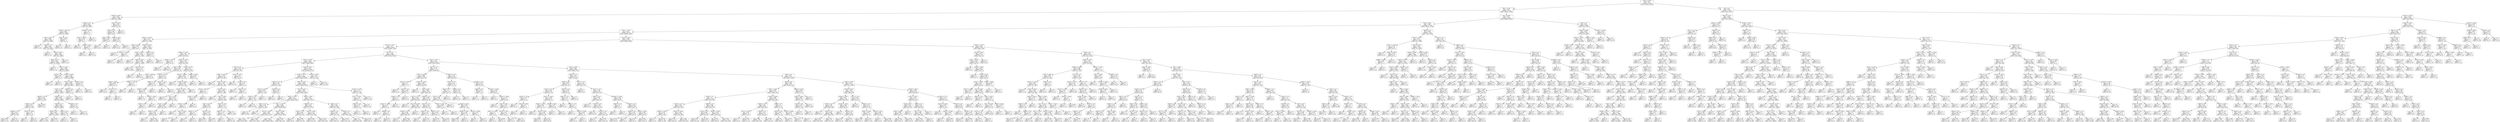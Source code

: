 digraph Tree {
node [shape=box] ;
0 [label="X[6] <= 0.099\ngini = 0.5\nsamples = 84796\nvalue = [42502, 42294]"] ;
1 [label="X[4] <= -0.194\ngini = 0.457\nsamples = 61010\nvalue = [39427, 21583]"] ;
0 -> 1 [labeldistance=2.5, labelangle=45, headlabel="True"] ;
2 [label="X[343] <= 0.003\ngini = 0.019\nsamples = 5005\nvalue = [47, 4958]"] ;
1 -> 2 ;
3 [label="X[955] <= 0.0\ngini = 0.009\nsamples = 4969\nvalue = [23, 4946]"] ;
2 -> 3 ;
4 [label="X[153] <= 0.233\ngini = 0.006\nsamples = 4955\nvalue = [16, 4939]"] ;
3 -> 4 ;
5 [label="X[8] <= -0.062\ngini = 0.006\nsamples = 4952\nvalue = [14, 4938]"] ;
4 -> 5 ;
6 [label="gini = 0.0\nsamples = 1\nvalue = [1, 0]"] ;
5 -> 6 ;
7 [label="X[808] <= -0.0\ngini = 0.005\nsamples = 4951\nvalue = [13, 4938]"] ;
5 -> 7 ;
8 [label="gini = 0.0\nsamples = 1\nvalue = [1, 0]"] ;
7 -> 8 ;
9 [label="X[55] <= 0.612\ngini = 0.005\nsamples = 4950\nvalue = [12, 4938]"] ;
7 -> 9 ;
10 [label="X[670] <= -0.0\ngini = 0.004\nsamples = 4949\nvalue = [11, 4938]"] ;
9 -> 10 ;
11 [label="gini = 0.0\nsamples = 1\nvalue = [1, 0]"] ;
10 -> 11 ;
12 [label="X[52] <= -0.647\ngini = 0.004\nsamples = 4948\nvalue = [10, 4938]"] ;
10 -> 12 ;
13 [label="X[764] <= -0.0\ngini = 0.444\nsamples = 3\nvalue = [1, 2]"] ;
12 -> 13 ;
14 [label="gini = 0.0\nsamples = 1\nvalue = [1, 0]"] ;
13 -> 14 ;
15 [label="gini = 0.0\nsamples = 2\nvalue = [0, 2]"] ;
13 -> 15 ;
16 [label="X[204] <= 0.056\ngini = 0.004\nsamples = 4945\nvalue = [9, 4936]"] ;
12 -> 16 ;
17 [label="X[44] <= 0.862\ngini = 0.003\nsamples = 4939\nvalue = [8, 4931]"] ;
16 -> 17 ;
18 [label="X[18] <= -0.7\ngini = 0.003\nsamples = 4932\nvalue = [7, 4925]"] ;
17 -> 18 ;
19 [label="X[596] <= -0.0\ngini = 0.054\nsamples = 108\nvalue = [3, 105]"] ;
18 -> 19 ;
20 [label="X[454] <= 0.0\ngini = 0.037\nsamples = 105\nvalue = [2, 103]"] ;
19 -> 20 ;
21 [label="X[458] <= -0.0\ngini = 0.021\nsamples = 95\nvalue = [1, 94]"] ;
20 -> 21 ;
22 [label="gini = 0.061\nsamples = 32\nvalue = [1, 31]"] ;
21 -> 22 ;
23 [label="gini = 0.0\nsamples = 63\nvalue = [0, 63]"] ;
21 -> 23 ;
24 [label="X[154] <= -0.002\ngini = 0.18\nsamples = 10\nvalue = [1, 9]"] ;
20 -> 24 ;
25 [label="gini = 0.5\nsamples = 2\nvalue = [1, 1]"] ;
24 -> 25 ;
26 [label="gini = 0.0\nsamples = 8\nvalue = [0, 8]"] ;
24 -> 26 ;
27 [label="gini = 0.444\nsamples = 3\nvalue = [1, 2]"] ;
19 -> 27 ;
28 [label="X[636] <= 0.0\ngini = 0.002\nsamples = 4824\nvalue = [4, 4820]"] ;
18 -> 28 ;
29 [label="X[649] <= 0.0\ngini = 0.001\nsamples = 4808\nvalue = [3, 4805]"] ;
28 -> 29 ;
30 [label="X[502] <= 0.0\ngini = 0.001\nsamples = 4790\nvalue = [2, 4788]"] ;
29 -> 30 ;
31 [label="gini = 0.0\nsamples = 4768\nvalue = [1, 4767]"] ;
30 -> 31 ;
32 [label="gini = 0.087\nsamples = 22\nvalue = [1, 21]"] ;
30 -> 32 ;
33 [label="X[441] <= 0.0\ngini = 0.105\nsamples = 18\nvalue = [1, 17]"] ;
29 -> 33 ;
34 [label="gini = 0.0\nsamples = 17\nvalue = [0, 17]"] ;
33 -> 34 ;
35 [label="gini = 0.0\nsamples = 1\nvalue = [1, 0]"] ;
33 -> 35 ;
36 [label="X[660] <= 0.0\ngini = 0.117\nsamples = 16\nvalue = [1, 15]"] ;
28 -> 36 ;
37 [label="gini = 0.0\nsamples = 1\nvalue = [1, 0]"] ;
36 -> 37 ;
38 [label="gini = 0.0\nsamples = 15\nvalue = [0, 15]"] ;
36 -> 38 ;
39 [label="X[658] <= 0.0\ngini = 0.245\nsamples = 7\nvalue = [1, 6]"] ;
17 -> 39 ;
40 [label="gini = 0.0\nsamples = 1\nvalue = [1, 0]"] ;
39 -> 40 ;
41 [label="gini = 0.0\nsamples = 6\nvalue = [0, 6]"] ;
39 -> 41 ;
42 [label="X[708] <= 0.0\ngini = 0.278\nsamples = 6\nvalue = [1, 5]"] ;
16 -> 42 ;
43 [label="gini = 0.5\nsamples = 2\nvalue = [1, 1]"] ;
42 -> 43 ;
44 [label="gini = 0.0\nsamples = 4\nvalue = [0, 4]"] ;
42 -> 44 ;
45 [label="gini = 0.0\nsamples = 1\nvalue = [1, 0]"] ;
9 -> 45 ;
46 [label="X[63] <= 0.011\ngini = 0.444\nsamples = 3\nvalue = [2, 1]"] ;
4 -> 46 ;
47 [label="gini = 0.0\nsamples = 2\nvalue = [2, 0]"] ;
46 -> 47 ;
48 [label="gini = 0.0\nsamples = 1\nvalue = [0, 1]"] ;
46 -> 48 ;
49 [label="X[204] <= -0.268\ngini = 0.5\nsamples = 14\nvalue = [7, 7]"] ;
3 -> 49 ;
50 [label="X[223] <= -0.011\ngini = 0.346\nsamples = 9\nvalue = [2, 7]"] ;
49 -> 50 ;
51 [label="gini = 0.0\nsamples = 6\nvalue = [0, 6]"] ;
50 -> 51 ;
52 [label="X[66] <= -0.011\ngini = 0.444\nsamples = 3\nvalue = [2, 1]"] ;
50 -> 52 ;
53 [label="gini = 0.0\nsamples = 1\nvalue = [0, 1]"] ;
52 -> 53 ;
54 [label="gini = 0.0\nsamples = 2\nvalue = [2, 0]"] ;
52 -> 54 ;
55 [label="gini = 0.0\nsamples = 5\nvalue = [5, 0]"] ;
49 -> 55 ;
56 [label="X[31] <= 0.015\ngini = 0.444\nsamples = 36\nvalue = [24, 12]"] ;
2 -> 56 ;
57 [label="X[510] <= 0.0\ngini = 0.285\nsamples = 29\nvalue = [24, 5]"] ;
56 -> 57 ;
58 [label="X[86] <= 0.04\ngini = 0.444\nsamples = 6\nvalue = [2, 4]"] ;
57 -> 58 ;
59 [label="gini = 0.0\nsamples = 4\nvalue = [0, 4]"] ;
58 -> 59 ;
60 [label="gini = 0.0\nsamples = 2\nvalue = [2, 0]"] ;
58 -> 60 ;
61 [label="X[403] <= 0.02\ngini = 0.083\nsamples = 23\nvalue = [22, 1]"] ;
57 -> 61 ;
62 [label="gini = 0.0\nsamples = 22\nvalue = [22, 0]"] ;
61 -> 62 ;
63 [label="gini = 0.0\nsamples = 1\nvalue = [0, 1]"] ;
61 -> 63 ;
64 [label="gini = 0.0\nsamples = 7\nvalue = [0, 7]"] ;
56 -> 64 ;
65 [label="X[1] <= 0.506\ngini = 0.417\nsamples = 56005\nvalue = [39380, 16625]"] ;
1 -> 65 ;
66 [label="X[12] <= 0.321\ngini = 0.363\nsamples = 51439\nvalue = [39201, 12238]"] ;
65 -> 66 ;
67 [label="X[27] <= -0.348\ngini = 0.327\nsamples = 48730\nvalue = [38696, 10034]"] ;
66 -> 67 ;
68 [label="X[381] <= -0.008\ngini = 0.017\nsamples = 1412\nvalue = [12, 1400]"] ;
67 -> 68 ;
69 [label="X[36] <= 0.103\ngini = 0.444\nsamples = 12\nvalue = [8, 4]"] ;
68 -> 69 ;
70 [label="gini = 0.0\nsamples = 7\nvalue = [7, 0]"] ;
69 -> 70 ;
71 [label="X[475] <= -0.001\ngini = 0.32\nsamples = 5\nvalue = [1, 4]"] ;
69 -> 71 ;
72 [label="gini = 0.0\nsamples = 1\nvalue = [1, 0]"] ;
71 -> 72 ;
73 [label="gini = 0.0\nsamples = 4\nvalue = [0, 4]"] ;
71 -> 73 ;
74 [label="X[293] <= 0.018\ngini = 0.006\nsamples = 1400\nvalue = [4, 1396]"] ;
68 -> 74 ;
75 [label="X[18] <= -0.514\ngini = 0.003\nsamples = 1397\nvalue = [2, 1395]"] ;
74 -> 75 ;
76 [label="gini = 0.0\nsamples = 1\nvalue = [1, 0]"] ;
75 -> 76 ;
77 [label="X[96] <= 0.904\ngini = 0.001\nsamples = 1396\nvalue = [1, 1395]"] ;
75 -> 77 ;
78 [label="gini = 0.0\nsamples = 1392\nvalue = [0, 1392]"] ;
77 -> 78 ;
79 [label="X[574] <= -0.0\ngini = 0.375\nsamples = 4\nvalue = [1, 3]"] ;
77 -> 79 ;
80 [label="gini = 0.5\nsamples = 2\nvalue = [1, 1]"] ;
79 -> 80 ;
81 [label="gini = 0.0\nsamples = 2\nvalue = [0, 2]"] ;
79 -> 81 ;
82 [label="X[769] <= 0.0\ngini = 0.444\nsamples = 3\nvalue = [2, 1]"] ;
74 -> 82 ;
83 [label="gini = 0.0\nsamples = 2\nvalue = [2, 0]"] ;
82 -> 83 ;
84 [label="gini = 0.0\nsamples = 1\nvalue = [0, 1]"] ;
82 -> 84 ;
85 [label="X[157] <= 0.004\ngini = 0.298\nsamples = 47318\nvalue = [38684, 8634]"] ;
67 -> 85 ;
86 [label="X[270] <= -0.001\ngini = 0.27\nsamples = 45326\nvalue = [38018, 7308]"] ;
85 -> 86 ;
87 [label="X[369] <= -0.004\ngini = 0.28\nsamples = 629\nvalue = [106, 523]"] ;
86 -> 87 ;
88 [label="X[599] <= -0.001\ngini = 0.14\nsamples = 66\nvalue = [61, 5]"] ;
87 -> 88 ;
89 [label="gini = 0.0\nsamples = 5\nvalue = [0, 5]"] ;
88 -> 89 ;
90 [label="gini = 0.0\nsamples = 61\nvalue = [61, 0]"] ;
88 -> 90 ;
91 [label="X[209] <= -0.028\ngini = 0.147\nsamples = 563\nvalue = [45, 518]"] ;
87 -> 91 ;
92 [label="X[33] <= 0.03\ngini = 0.464\nsamples = 41\nvalue = [26, 15]"] ;
91 -> 92 ;
93 [label="X[20] <= 0.025\ngini = 0.211\nsamples = 25\nvalue = [22, 3]"] ;
92 -> 93 ;
94 [label="X[36] <= 0.005\ngini = 0.091\nsamples = 21\nvalue = [20, 1]"] ;
93 -> 94 ;
95 [label="gini = 0.0\nsamples = 19\nvalue = [19, 0]"] ;
94 -> 95 ;
96 [label="X[751] <= 0.0\ngini = 0.5\nsamples = 2\nvalue = [1, 1]"] ;
94 -> 96 ;
97 [label="gini = 0.0\nsamples = 1\nvalue = [0, 1]"] ;
96 -> 97 ;
98 [label="gini = 0.0\nsamples = 1\nvalue = [1, 0]"] ;
96 -> 98 ;
99 [label="X[96] <= -0.001\ngini = 0.5\nsamples = 4\nvalue = [2, 2]"] ;
93 -> 99 ;
100 [label="gini = 0.0\nsamples = 2\nvalue = [2, 0]"] ;
99 -> 100 ;
101 [label="gini = 0.0\nsamples = 2\nvalue = [0, 2]"] ;
99 -> 101 ;
102 [label="X[570] <= 0.0\ngini = 0.375\nsamples = 16\nvalue = [4, 12]"] ;
92 -> 102 ;
103 [label="X[664] <= -0.0\ngini = 0.26\nsamples = 13\nvalue = [2, 11]"] ;
102 -> 103 ;
104 [label="X[309] <= -0.058\ngini = 0.444\nsamples = 6\nvalue = [2, 4]"] ;
103 -> 104 ;
105 [label="gini = 0.0\nsamples = 1\nvalue = [1, 0]"] ;
104 -> 105 ;
106 [label="X[159] <= -0.007\ngini = 0.32\nsamples = 5\nvalue = [1, 4]"] ;
104 -> 106 ;
107 [label="X[627] <= 0.0\ngini = 0.5\nsamples = 2\nvalue = [1, 1]"] ;
106 -> 107 ;
108 [label="gini = 0.0\nsamples = 1\nvalue = [0, 1]"] ;
107 -> 108 ;
109 [label="gini = 0.0\nsamples = 1\nvalue = [1, 0]"] ;
107 -> 109 ;
110 [label="gini = 0.0\nsamples = 3\nvalue = [0, 3]"] ;
106 -> 110 ;
111 [label="gini = 0.0\nsamples = 7\nvalue = [0, 7]"] ;
103 -> 111 ;
112 [label="X[244] <= -0.01\ngini = 0.444\nsamples = 3\nvalue = [2, 1]"] ;
102 -> 112 ;
113 [label="gini = 0.0\nsamples = 1\nvalue = [0, 1]"] ;
112 -> 113 ;
114 [label="gini = 0.0\nsamples = 2\nvalue = [2, 0]"] ;
112 -> 114 ;
115 [label="X[24] <= 0.078\ngini = 0.07\nsamples = 522\nvalue = [19, 503]"] ;
91 -> 115 ;
116 [label="X[116] <= -0.088\ngini = 0.056\nsamples = 516\nvalue = [15, 501]"] ;
115 -> 116 ;
117 [label="gini = 0.0\nsamples = 2\nvalue = [2, 0]"] ;
116 -> 117 ;
118 [label="X[358] <= 0.065\ngini = 0.049\nsamples = 514\nvalue = [13, 501]"] ;
116 -> 118 ;
119 [label="X[150] <= -0.076\ngini = 0.046\nsamples = 513\nvalue = [12, 501]"] ;
118 -> 119 ;
120 [label="gini = 0.0\nsamples = 1\nvalue = [1, 0]"] ;
119 -> 120 ;
121 [label="X[2] <= 0.735\ngini = 0.042\nsamples = 512\nvalue = [11, 501]"] ;
119 -> 121 ;
122 [label="X[215] <= 0.044\ngini = 0.038\nsamples = 511\nvalue = [10, 501]"] ;
121 -> 122 ;
123 [label="X[36] <= -0.277\ngini = 0.035\nsamples = 510\nvalue = [9, 501]"] ;
122 -> 123 ;
124 [label="gini = 0.5\nsamples = 2\nvalue = [1, 1]"] ;
123 -> 124 ;
125 [label="gini = 0.031\nsamples = 508\nvalue = [8, 500]"] ;
123 -> 125 ;
126 [label="gini = 0.0\nsamples = 1\nvalue = [1, 0]"] ;
122 -> 126 ;
127 [label="gini = 0.0\nsamples = 1\nvalue = [1, 0]"] ;
121 -> 127 ;
128 [label="gini = 0.0\nsamples = 1\nvalue = [1, 0]"] ;
118 -> 128 ;
129 [label="X[428] <= 0.002\ngini = 0.444\nsamples = 6\nvalue = [4, 2]"] ;
115 -> 129 ;
130 [label="gini = 0.0\nsamples = 4\nvalue = [4, 0]"] ;
129 -> 130 ;
131 [label="gini = 0.0\nsamples = 2\nvalue = [0, 2]"] ;
129 -> 131 ;
132 [label="X[7] <= 0.21\ngini = 0.258\nsamples = 44697\nvalue = [37912, 6785]"] ;
86 -> 132 ;
133 [label="X[201] <= -0.009\ngini = 0.224\nsamples = 38867\nvalue = [33884, 4983]"] ;
132 -> 133 ;
134 [label="X[707] <= 0.0\ngini = 0.232\nsamples = 239\nvalue = [32, 207]"] ;
133 -> 134 ;
135 [label="X[29] <= -0.028\ngini = 0.135\nsamples = 219\nvalue = [16, 203]"] ;
134 -> 135 ;
136 [label="gini = 0.0\nsamples = 4\nvalue = [4, 0]"] ;
135 -> 136 ;
137 [label="X[19] <= -0.061\ngini = 0.105\nsamples = 215\nvalue = [12, 203]"] ;
135 -> 137 ;
138 [label="X[25] <= -0.001\ngini = 0.5\nsamples = 10\nvalue = [5, 5]"] ;
137 -> 138 ;
139 [label="X[337] <= -0.014\ngini = 0.408\nsamples = 7\nvalue = [5, 2]"] ;
138 -> 139 ;
140 [label="X[353] <= 0.003\ngini = 0.5\nsamples = 4\nvalue = [2, 2]"] ;
139 -> 140 ;
141 [label="gini = 0.0\nsamples = 1\nvalue = [0, 1]"] ;
140 -> 141 ;
142 [label="X[75] <= 0.044\ngini = 0.444\nsamples = 3\nvalue = [2, 1]"] ;
140 -> 142 ;
143 [label="gini = 0.0\nsamples = 1\nvalue = [1, 0]"] ;
142 -> 143 ;
144 [label="gini = 0.5\nsamples = 2\nvalue = [1, 1]"] ;
142 -> 144 ;
145 [label="gini = 0.0\nsamples = 3\nvalue = [3, 0]"] ;
139 -> 145 ;
146 [label="gini = 0.0\nsamples = 3\nvalue = [0, 3]"] ;
138 -> 146 ;
147 [label="X[749] <= -0.0\ngini = 0.066\nsamples = 205\nvalue = [7, 198]"] ;
137 -> 147 ;
148 [label="gini = 0.0\nsamples = 1\nvalue = [1, 0]"] ;
147 -> 148 ;
149 [label="X[3] <= -0.565\ngini = 0.057\nsamples = 204\nvalue = [6, 198]"] ;
147 -> 149 ;
150 [label="X[8] <= 0.03\ngini = 0.264\nsamples = 32\nvalue = [5, 27]"] ;
149 -> 150 ;
151 [label="X[304] <= -0.0\ngini = 0.5\nsamples = 6\nvalue = [3, 3]"] ;
150 -> 151 ;
152 [label="gini = 0.0\nsamples = 3\nvalue = [3, 0]"] ;
151 -> 152 ;
153 [label="gini = 0.0\nsamples = 3\nvalue = [0, 3]"] ;
151 -> 153 ;
154 [label="X[722] <= 0.0\ngini = 0.142\nsamples = 26\nvalue = [2, 24]"] ;
150 -> 154 ;
155 [label="gini = 0.083\nsamples = 23\nvalue = [1, 22]"] ;
154 -> 155 ;
156 [label="gini = 0.444\nsamples = 3\nvalue = [1, 2]"] ;
154 -> 156 ;
157 [label="X[813] <= -0.01\ngini = 0.012\nsamples = 172\nvalue = [1, 171]"] ;
149 -> 157 ;
158 [label="X[304] <= -0.0\ngini = 0.111\nsamples = 17\nvalue = [1, 16]"] ;
157 -> 158 ;
159 [label="gini = 0.0\nsamples = 1\nvalue = [1, 0]"] ;
158 -> 159 ;
160 [label="gini = 0.0\nsamples = 16\nvalue = [0, 16]"] ;
158 -> 160 ;
161 [label="gini = 0.0\nsamples = 155\nvalue = [0, 155]"] ;
157 -> 161 ;
162 [label="X[176] <= 0.031\ngini = 0.32\nsamples = 20\nvalue = [16, 4]"] ;
134 -> 162 ;
163 [label="gini = 0.0\nsamples = 15\nvalue = [15, 0]"] ;
162 -> 163 ;
164 [label="X[129] <= 0.17\ngini = 0.32\nsamples = 5\nvalue = [1, 4]"] ;
162 -> 164 ;
165 [label="gini = 0.0\nsamples = 3\nvalue = [0, 3]"] ;
164 -> 165 ;
166 [label="X[507] <= 0.0\ngini = 0.5\nsamples = 2\nvalue = [1, 1]"] ;
164 -> 166 ;
167 [label="gini = 0.0\nsamples = 1\nvalue = [0, 1]"] ;
166 -> 167 ;
168 [label="gini = 0.0\nsamples = 1\nvalue = [1, 0]"] ;
166 -> 168 ;
169 [label="X[230] <= 0.081\ngini = 0.217\nsamples = 38628\nvalue = [33852, 4776]"] ;
133 -> 169 ;
170 [label="X[128] <= -0.174\ngini = 0.212\nsamples = 38482\nvalue = [33849, 4633]"] ;
169 -> 170 ;
171 [label="X[679] <= 0.0\ngini = 0.139\nsamples = 133\nvalue = [10, 123]"] ;
170 -> 171 ;
172 [label="X[117] <= 0.373\ngini = 0.032\nsamples = 124\nvalue = [2, 122]"] ;
171 -> 172 ;
173 [label="X[738] <= -0.0\ngini = 0.016\nsamples = 123\nvalue = [1, 122]"] ;
172 -> 173 ;
174 [label="gini = 0.0\nsamples = 1\nvalue = [1, 0]"] ;
173 -> 174 ;
175 [label="gini = 0.0\nsamples = 122\nvalue = [0, 122]"] ;
173 -> 175 ;
176 [label="gini = 0.0\nsamples = 1\nvalue = [1, 0]"] ;
172 -> 176 ;
177 [label="X[292] <= 0.0\ngini = 0.198\nsamples = 9\nvalue = [8, 1]"] ;
171 -> 177 ;
178 [label="gini = 0.0\nsamples = 8\nvalue = [8, 0]"] ;
177 -> 178 ;
179 [label="gini = 0.0\nsamples = 1\nvalue = [0, 1]"] ;
177 -> 179 ;
180 [label="X[587] <= 0.001\ngini = 0.208\nsamples = 38349\nvalue = [33839, 4510]"] ;
170 -> 180 ;
181 [label="X[21] <= 0.105\ngini = 0.203\nsamples = 38221\nvalue = [33827, 4394]"] ;
180 -> 181 ;
182 [label="X[200] <= -0.155\ngini = 0.187\nsamples = 36182\nvalue = [32400, 3782]"] ;
181 -> 182 ;
183 [label="X[831] <= 0.0\ngini = 0.194\nsamples = 101\nvalue = [11, 90]"] ;
182 -> 183 ;
184 [label="gini = 0.0\nsamples = 90\nvalue = [0, 90]"] ;
183 -> 184 ;
185 [label="gini = 0.0\nsamples = 11\nvalue = [11, 0]"] ;
183 -> 185 ;
186 [label="X[9] <= -0.295\ngini = 0.184\nsamples = 36081\nvalue = [32389, 3692]"] ;
182 -> 186 ;
187 [label="X[175] <= -0.003\ngini = 0.293\nsamples = 6541\nvalue = [5374, 1167]"] ;
186 -> 187 ;
188 [label="gini = 0.237\nsamples = 3596\nvalue = [3103, 493]"] ;
187 -> 188 ;
189 [label="gini = 0.353\nsamples = 2945\nvalue = [2271, 674]"] ;
187 -> 189 ;
190 [label="X[116] <= 0.496\ngini = 0.156\nsamples = 29540\nvalue = [27015, 2525]"] ;
186 -> 190 ;
191 [label="gini = 0.15\nsamples = 29330\nvalue = [26929, 2401]"] ;
190 -> 191 ;
192 [label="gini = 0.484\nsamples = 210\nvalue = [86, 124]"] ;
190 -> 192 ;
193 [label="X[60] <= -0.001\ngini = 0.42\nsamples = 2039\nvalue = [1427, 612]"] ;
181 -> 193 ;
194 [label="X[950] <= -0.0\ngini = 0.297\nsamples = 948\nvalue = [776, 172]"] ;
193 -> 194 ;
195 [label="X[761] <= -0.0\ngini = 0.496\nsamples = 44\nvalue = [20, 24]"] ;
194 -> 195 ;
196 [label="gini = 0.0\nsamples = 6\nvalue = [6, 0]"] ;
195 -> 196 ;
197 [label="gini = 0.465\nsamples = 38\nvalue = [14, 24]"] ;
195 -> 197 ;
198 [label="X[25] <= -0.042\ngini = 0.274\nsamples = 904\nvalue = [756, 148]"] ;
194 -> 198 ;
199 [label="gini = 0.085\nsamples = 226\nvalue = [216, 10]"] ;
198 -> 199 ;
200 [label="gini = 0.324\nsamples = 678\nvalue = [540, 138]"] ;
198 -> 200 ;
201 [label="X[681] <= 0.0\ngini = 0.481\nsamples = 1091\nvalue = [651, 440]"] ;
193 -> 201 ;
202 [label="X[798] <= -0.0\ngini = 0.336\nsamples = 327\nvalue = [257, 70]"] ;
201 -> 202 ;
203 [label="gini = 0.427\nsamples = 152\nvalue = [105, 47]"] ;
202 -> 203 ;
204 [label="gini = 0.228\nsamples = 175\nvalue = [152, 23]"] ;
202 -> 204 ;
205 [label="X[246] <= 0.0\ngini = 0.5\nsamples = 764\nvalue = [394, 370]"] ;
201 -> 205 ;
206 [label="gini = 0.5\nsamples = 709\nvalue = [346, 363]"] ;
205 -> 206 ;
207 [label="gini = 0.222\nsamples = 55\nvalue = [48, 7]"] ;
205 -> 207 ;
208 [label="X[573] <= -0.003\ngini = 0.17\nsamples = 128\nvalue = [12, 116]"] ;
180 -> 208 ;
209 [label="X[17] <= -0.031\ngini = 0.32\nsamples = 15\nvalue = [12, 3]"] ;
208 -> 209 ;
210 [label="X[984] <= -0.0\ngini = 0.375\nsamples = 4\nvalue = [1, 3]"] ;
209 -> 210 ;
211 [label="gini = 0.0\nsamples = 1\nvalue = [1, 0]"] ;
210 -> 211 ;
212 [label="gini = 0.0\nsamples = 3\nvalue = [0, 3]"] ;
210 -> 212 ;
213 [label="gini = 0.0\nsamples = 11\nvalue = [11, 0]"] ;
209 -> 213 ;
214 [label="gini = 0.0\nsamples = 113\nvalue = [0, 113]"] ;
208 -> 214 ;
215 [label="X[770] <= -0.001\ngini = 0.04\nsamples = 146\nvalue = [3, 143]"] ;
169 -> 215 ;
216 [label="gini = 0.0\nsamples = 3\nvalue = [3, 0]"] ;
215 -> 216 ;
217 [label="gini = 0.0\nsamples = 143\nvalue = [0, 143]"] ;
215 -> 217 ;
218 [label="X[25] <= -0.037\ngini = 0.427\nsamples = 5830\nvalue = [4028, 1802]"] ;
132 -> 218 ;
219 [label="X[977] <= 0.0\ngini = 0.142\nsamples = 1170\nvalue = [1080, 90]"] ;
218 -> 219 ;
220 [label="X[32] <= -0.458\ngini = 0.098\nsamples = 1067\nvalue = [1012, 55]"] ;
219 -> 220 ;
221 [label="X[222] <= -0.007\ngini = 0.5\nsamples = 14\nvalue = [7, 7]"] ;
220 -> 221 ;
222 [label="gini = 0.0\nsamples = 3\nvalue = [3, 0]"] ;
221 -> 222 ;
223 [label="X[432] <= -0.0\ngini = 0.463\nsamples = 11\nvalue = [4, 7]"] ;
221 -> 223 ;
224 [label="X[548] <= -0.0\ngini = 0.5\nsamples = 8\nvalue = [4, 4]"] ;
223 -> 224 ;
225 [label="X[221] <= -0.004\ngini = 0.49\nsamples = 7\nvalue = [3, 4]"] ;
224 -> 225 ;
226 [label="gini = 0.0\nsamples = 1\nvalue = [0, 1]"] ;
225 -> 226 ;
227 [label="X[806] <= 0.0\ngini = 0.5\nsamples = 6\nvalue = [3, 3]"] ;
225 -> 227 ;
228 [label="gini = 0.0\nsamples = 1\nvalue = [1, 0]"] ;
227 -> 228 ;
229 [label="gini = 0.48\nsamples = 5\nvalue = [2, 3]"] ;
227 -> 229 ;
230 [label="gini = 0.0\nsamples = 1\nvalue = [1, 0]"] ;
224 -> 230 ;
231 [label="gini = 0.0\nsamples = 3\nvalue = [0, 3]"] ;
223 -> 231 ;
232 [label="X[602] <= -0.003\ngini = 0.087\nsamples = 1053\nvalue = [1005, 48]"] ;
220 -> 232 ;
233 [label="gini = 0.0\nsamples = 2\nvalue = [0, 2]"] ;
232 -> 233 ;
234 [label="X[4] <= 0.829\ngini = 0.084\nsamples = 1051\nvalue = [1005, 46]"] ;
232 -> 234 ;
235 [label="X[571] <= -0.0\ngini = 0.061\nsamples = 946\nvalue = [916, 30]"] ;
234 -> 235 ;
236 [label="gini = 0.0\nsamples = 1\nvalue = [0, 1]"] ;
235 -> 236 ;
237 [label="X[151] <= 0.036\ngini = 0.059\nsamples = 945\nvalue = [916, 29]"] ;
235 -> 237 ;
238 [label="X[168] <= -0.217\ngini = 0.058\nsamples = 944\nvalue = [916, 28]"] ;
237 -> 238 ;
239 [label="gini = 0.0\nsamples = 1\nvalue = [0, 1]"] ;
238 -> 239 ;
240 [label="gini = 0.056\nsamples = 943\nvalue = [916, 27]"] ;
238 -> 240 ;
241 [label="gini = 0.0\nsamples = 1\nvalue = [0, 1]"] ;
237 -> 241 ;
242 [label="X[826] <= 0.0\ngini = 0.258\nsamples = 105\nvalue = [89, 16]"] ;
234 -> 242 ;
243 [label="X[417] <= -0.0\ngini = 0.213\nsamples = 99\nvalue = [87, 12]"] ;
242 -> 243 ;
244 [label="X[442] <= -0.0\ngini = 0.123\nsamples = 76\nvalue = [71, 5]"] ;
243 -> 244 ;
245 [label="gini = 0.0\nsamples = 1\nvalue = [0, 1]"] ;
244 -> 245 ;
246 [label="gini = 0.101\nsamples = 75\nvalue = [71, 4]"] ;
244 -> 246 ;
247 [label="X[676] <= -0.0\ngini = 0.423\nsamples = 23\nvalue = [16, 7]"] ;
243 -> 247 ;
248 [label="gini = 0.291\nsamples = 17\nvalue = [14, 3]"] ;
247 -> 248 ;
249 [label="gini = 0.444\nsamples = 6\nvalue = [2, 4]"] ;
247 -> 249 ;
250 [label="X[5] <= 0.028\ngini = 0.444\nsamples = 6\nvalue = [2, 4]"] ;
242 -> 250 ;
251 [label="gini = 0.0\nsamples = 2\nvalue = [2, 0]"] ;
250 -> 251 ;
252 [label="gini = 0.0\nsamples = 4\nvalue = [0, 4]"] ;
250 -> 252 ;
253 [label="X[602] <= -0.0\ngini = 0.449\nsamples = 103\nvalue = [68, 35]"] ;
219 -> 253 ;
254 [label="X[735] <= -0.0\ngini = 0.474\nsamples = 44\nvalue = [17, 27]"] ;
253 -> 254 ;
255 [label="X[303] <= 0.0\ngini = 0.5\nsamples = 33\nvalue = [16, 17]"] ;
254 -> 255 ;
256 [label="X[737] <= 0.0\ngini = 0.498\nsamples = 30\nvalue = [16, 14]"] ;
255 -> 256 ;
257 [label="gini = 0.0\nsamples = 5\nvalue = [5, 0]"] ;
256 -> 257 ;
258 [label="X[286] <= 0.001\ngini = 0.493\nsamples = 25\nvalue = [11, 14]"] ;
256 -> 258 ;
259 [label="X[286] <= 0.001\ngini = 0.455\nsamples = 20\nvalue = [7, 13]"] ;
258 -> 259 ;
260 [label="gini = 0.492\nsamples = 16\nvalue = [7, 9]"] ;
259 -> 260 ;
261 [label="gini = 0.0\nsamples = 4\nvalue = [0, 4]"] ;
259 -> 261 ;
262 [label="X[125] <= -0.068\ngini = 0.32\nsamples = 5\nvalue = [4, 1]"] ;
258 -> 262 ;
263 [label="gini = 0.5\nsamples = 2\nvalue = [1, 1]"] ;
262 -> 263 ;
264 [label="gini = 0.0\nsamples = 3\nvalue = [3, 0]"] ;
262 -> 264 ;
265 [label="gini = 0.0\nsamples = 3\nvalue = [0, 3]"] ;
255 -> 265 ;
266 [label="X[964] <= 0.0\ngini = 0.165\nsamples = 11\nvalue = [1, 10]"] ;
254 -> 266 ;
267 [label="gini = 0.0\nsamples = 10\nvalue = [0, 10]"] ;
266 -> 267 ;
268 [label="gini = 0.0\nsamples = 1\nvalue = [1, 0]"] ;
266 -> 268 ;
269 [label="X[798] <= -0.0\ngini = 0.234\nsamples = 59\nvalue = [51, 8]"] ;
253 -> 269 ;
270 [label="X[639] <= -0.0\ngini = 0.375\nsamples = 4\nvalue = [1, 3]"] ;
269 -> 270 ;
271 [label="gini = 0.5\nsamples = 2\nvalue = [1, 1]"] ;
270 -> 271 ;
272 [label="gini = 0.0\nsamples = 2\nvalue = [0, 2]"] ;
270 -> 272 ;
273 [label="X[129] <= -0.036\ngini = 0.165\nsamples = 55\nvalue = [50, 5]"] ;
269 -> 273 ;
274 [label="gini = 0.0\nsamples = 1\nvalue = [0, 1]"] ;
273 -> 274 ;
275 [label="X[314] <= -0.009\ngini = 0.137\nsamples = 54\nvalue = [50, 4]"] ;
273 -> 275 ;
276 [label="gini = 0.0\nsamples = 1\nvalue = [0, 1]"] ;
275 -> 276 ;
277 [label="X[54] <= -0.06\ngini = 0.107\nsamples = 53\nvalue = [50, 3]"] ;
275 -> 277 ;
278 [label="X[317] <= -0.002\ngini = 0.5\nsamples = 4\nvalue = [2, 2]"] ;
277 -> 278 ;
279 [label="gini = 0.0\nsamples = 1\nvalue = [0, 1]"] ;
278 -> 279 ;
280 [label="gini = 0.444\nsamples = 3\nvalue = [2, 1]"] ;
278 -> 280 ;
281 [label="X[178] <= -0.04\ngini = 0.04\nsamples = 49\nvalue = [48, 1]"] ;
277 -> 281 ;
282 [label="gini = 0.32\nsamples = 5\nvalue = [4, 1]"] ;
281 -> 282 ;
283 [label="gini = 0.0\nsamples = 44\nvalue = [44, 0]"] ;
281 -> 283 ;
284 [label="X[22] <= -0.062\ngini = 0.465\nsamples = 4660\nvalue = [2948, 1712]"] ;
218 -> 284 ;
285 [label="X[343] <= -0.0\ngini = 0.164\nsamples = 523\nvalue = [476, 47]"] ;
284 -> 285 ;
286 [label="X[709] <= 0.0\ngini = 0.394\nsamples = 74\nvalue = [54, 20]"] ;
285 -> 286 ;
287 [label="X[181] <= -0.0\ngini = 0.338\nsamples = 65\nvalue = [51, 14]"] ;
286 -> 287 ;
288 [label="X[744] <= -0.0\ngini = 0.375\nsamples = 4\nvalue = [1, 3]"] ;
287 -> 288 ;
289 [label="gini = 0.0\nsamples = 2\nvalue = [0, 2]"] ;
288 -> 289 ;
290 [label="X[180] <= 0.006\ngini = 0.5\nsamples = 2\nvalue = [1, 1]"] ;
288 -> 290 ;
291 [label="gini = 0.0\nsamples = 1\nvalue = [0, 1]"] ;
290 -> 291 ;
292 [label="gini = 0.0\nsamples = 1\nvalue = [1, 0]"] ;
290 -> 292 ;
293 [label="X[272] <= -0.001\ngini = 0.296\nsamples = 61\nvalue = [50, 11]"] ;
287 -> 293 ;
294 [label="X[154] <= -0.173\ngini = 0.394\nsamples = 37\nvalue = [27, 10]"] ;
293 -> 294 ;
295 [label="gini = 0.0\nsamples = 2\nvalue = [0, 2]"] ;
294 -> 295 ;
296 [label="X[10] <= 0.037\ngini = 0.353\nsamples = 35\nvalue = [27, 8]"] ;
294 -> 296 ;
297 [label="gini = 0.444\nsamples = 3\nvalue = [1, 2]"] ;
296 -> 297 ;
298 [label="gini = 0.305\nsamples = 32\nvalue = [26, 6]"] ;
296 -> 298 ;
299 [label="X[483] <= -0.001\ngini = 0.08\nsamples = 24\nvalue = [23, 1]"] ;
293 -> 299 ;
300 [label="gini = 0.5\nsamples = 2\nvalue = [1, 1]"] ;
299 -> 300 ;
301 [label="gini = 0.0\nsamples = 22\nvalue = [22, 0]"] ;
299 -> 301 ;
302 [label="X[353] <= -0.0\ngini = 0.444\nsamples = 9\nvalue = [3, 6]"] ;
286 -> 302 ;
303 [label="X[807] <= -0.0\ngini = 0.48\nsamples = 5\nvalue = [3, 2]"] ;
302 -> 303 ;
304 [label="gini = 0.0\nsamples = 1\nvalue = [1, 0]"] ;
303 -> 304 ;
305 [label="X[661] <= -0.0\ngini = 0.5\nsamples = 4\nvalue = [2, 2]"] ;
303 -> 305 ;
306 [label="gini = 0.0\nsamples = 1\nvalue = [1, 0]"] ;
305 -> 306 ;
307 [label="X[202] <= -0.009\ngini = 0.444\nsamples = 3\nvalue = [1, 2]"] ;
305 -> 307 ;
308 [label="gini = 0.0\nsamples = 1\nvalue = [0, 1]"] ;
307 -> 308 ;
309 [label="gini = 0.5\nsamples = 2\nvalue = [1, 1]"] ;
307 -> 309 ;
310 [label="gini = 0.0\nsamples = 4\nvalue = [0, 4]"] ;
302 -> 310 ;
311 [label="X[777] <= -0.0\ngini = 0.113\nsamples = 449\nvalue = [422, 27]"] ;
285 -> 311 ;
312 [label="gini = 0.0\nsamples = 2\nvalue = [0, 2]"] ;
311 -> 312 ;
313 [label="X[827] <= -0.0\ngini = 0.106\nsamples = 447\nvalue = [422, 25]"] ;
311 -> 313 ;
314 [label="X[657] <= 0.0\ngini = 0.193\nsamples = 157\nvalue = [140, 17]"] ;
313 -> 314 ;
315 [label="gini = 0.0\nsamples = 3\nvalue = [0, 3]"] ;
314 -> 315 ;
316 [label="X[758] <= -0.0\ngini = 0.165\nsamples = 154\nvalue = [140, 14]"] ;
314 -> 316 ;
317 [label="gini = 0.0\nsamples = 40\nvalue = [40, 0]"] ;
316 -> 317 ;
318 [label="X[730] <= -0.0\ngini = 0.215\nsamples = 114\nvalue = [100, 14]"] ;
316 -> 318 ;
319 [label="gini = 0.0\nsamples = 2\nvalue = [0, 2]"] ;
318 -> 319 ;
320 [label="gini = 0.191\nsamples = 112\nvalue = [100, 12]"] ;
318 -> 320 ;
321 [label="X[284] <= -0.003\ngini = 0.054\nsamples = 290\nvalue = [282, 8]"] ;
313 -> 321 ;
322 [label="X[687] <= 0.0\ngini = 0.5\nsamples = 2\nvalue = [1, 1]"] ;
321 -> 322 ;
323 [label="gini = 0.0\nsamples = 1\nvalue = [0, 1]"] ;
322 -> 323 ;
324 [label="gini = 0.0\nsamples = 1\nvalue = [1, 0]"] ;
322 -> 324 ;
325 [label="X[655] <= -0.0\ngini = 0.047\nsamples = 288\nvalue = [281, 7]"] ;
321 -> 325 ;
326 [label="X[955] <= 0.0\ngini = 0.144\nsamples = 64\nvalue = [59, 5]"] ;
325 -> 326 ;
327 [label="gini = 0.119\nsamples = 63\nvalue = [59, 4]"] ;
326 -> 327 ;
328 [label="gini = 0.0\nsamples = 1\nvalue = [0, 1]"] ;
326 -> 328 ;
329 [label="X[36] <= -0.041\ngini = 0.018\nsamples = 224\nvalue = [222, 2]"] ;
325 -> 329 ;
330 [label="gini = 0.32\nsamples = 5\nvalue = [4, 1]"] ;
329 -> 330 ;
331 [label="gini = 0.009\nsamples = 219\nvalue = [218, 1]"] ;
329 -> 331 ;
332 [label="X[44] <= 0.0\ngini = 0.481\nsamples = 4137\nvalue = [2472, 1665]"] ;
284 -> 332 ;
333 [label="X[593] <= 0.0\ngini = 0.498\nsamples = 2571\nvalue = [1359, 1212]"] ;
332 -> 333 ;
334 [label="X[81] <= -0.004\ngini = 0.497\nsamples = 2511\nvalue = [1356, 1155]"] ;
333 -> 334 ;
335 [label="X[305] <= 0.0\ngini = 0.5\nsamples = 1538\nvalue = [746, 792]"] ;
334 -> 335 ;
336 [label="X[510] <= -0.0\ngini = 0.495\nsamples = 1129\nvalue = [507, 622]"] ;
335 -> 336 ;
337 [label="X[260] <= -0.002\ngini = 0.219\nsamples = 32\nvalue = [4, 28]"] ;
336 -> 337 ;
338 [label="gini = 0.5\nsamples = 4\nvalue = [2, 2]"] ;
337 -> 338 ;
339 [label="gini = 0.133\nsamples = 28\nvalue = [2, 26]"] ;
337 -> 339 ;
340 [label="X[222] <= -0.002\ngini = 0.497\nsamples = 1097\nvalue = [503, 594]"] ;
336 -> 340 ;
341 [label="gini = 0.478\nsamples = 132\nvalue = [80, 52]"] ;
340 -> 341 ;
342 [label="gini = 0.492\nsamples = 965\nvalue = [423, 542]"] ;
340 -> 342 ;
343 [label="X[965] <= -0.0\ngini = 0.486\nsamples = 409\nvalue = [239, 170]"] ;
335 -> 343 ;
344 [label="X[773] <= 0.0\ngini = 0.485\nsamples = 99\nvalue = [41, 58]"] ;
343 -> 344 ;
345 [label="gini = 0.423\nsamples = 79\nvalue = [24, 55]"] ;
344 -> 345 ;
346 [label="gini = 0.255\nsamples = 20\nvalue = [17, 3]"] ;
344 -> 346 ;
347 [label="X[148] <= -0.004\ngini = 0.462\nsamples = 310\nvalue = [198, 112]"] ;
343 -> 347 ;
348 [label="gini = 0.231\nsamples = 45\nvalue = [39, 6]"] ;
347 -> 348 ;
349 [label="gini = 0.48\nsamples = 265\nvalue = [159, 106]"] ;
347 -> 349 ;
350 [label="X[223] <= 0.008\ngini = 0.468\nsamples = 973\nvalue = [610, 363]"] ;
334 -> 350 ;
351 [label="X[802] <= -0.0\ngini = 0.48\nsamples = 897\nvalue = [538, 359]"] ;
350 -> 351 ;
352 [label="X[77] <= -0.023\ngini = 0.26\nsamples = 26\nvalue = [4, 22]"] ;
351 -> 352 ;
353 [label="gini = 0.0\nsamples = 3\nvalue = [3, 0]"] ;
352 -> 353 ;
354 [label="gini = 0.083\nsamples = 23\nvalue = [1, 22]"] ;
352 -> 354 ;
355 [label="X[402] <= 0.0\ngini = 0.474\nsamples = 871\nvalue = [534, 337]"] ;
351 -> 355 ;
356 [label="gini = 0.487\nsamples = 658\nvalue = [382, 276]"] ;
355 -> 356 ;
357 [label="gini = 0.409\nsamples = 213\nvalue = [152, 61]"] ;
355 -> 357 ;
358 [label="X[486] <= 0.0\ngini = 0.1\nsamples = 76\nvalue = [72, 4]"] ;
350 -> 358 ;
359 [label="X[755] <= 0.0\ngini = 0.027\nsamples = 72\nvalue = [71, 1]"] ;
358 -> 359 ;
360 [label="gini = 0.0\nsamples = 68\nvalue = [68, 0]"] ;
359 -> 360 ;
361 [label="gini = 0.375\nsamples = 4\nvalue = [3, 1]"] ;
359 -> 361 ;
362 [label="X[140] <= 0.069\ngini = 0.375\nsamples = 4\nvalue = [1, 3]"] ;
358 -> 362 ;
363 [label="gini = 0.0\nsamples = 2\nvalue = [0, 2]"] ;
362 -> 363 ;
364 [label="gini = 0.5\nsamples = 2\nvalue = [1, 1]"] ;
362 -> 364 ;
365 [label="X[464] <= 0.001\ngini = 0.095\nsamples = 60\nvalue = [3, 57]"] ;
333 -> 365 ;
366 [label="X[43] <= 0.002\ngini = 0.065\nsamples = 59\nvalue = [2, 57]"] ;
365 -> 366 ;
367 [label="X[479] <= 0.0\ngini = 0.219\nsamples = 16\nvalue = [2, 14]"] ;
366 -> 367 ;
368 [label="gini = 0.0\nsamples = 2\nvalue = [2, 0]"] ;
367 -> 368 ;
369 [label="gini = 0.0\nsamples = 14\nvalue = [0, 14]"] ;
367 -> 369 ;
370 [label="gini = 0.0\nsamples = 43\nvalue = [0, 43]"] ;
366 -> 370 ;
371 [label="gini = 0.0\nsamples = 1\nvalue = [1, 0]"] ;
365 -> 371 ;
372 [label="X[63] <= -0.009\ngini = 0.411\nsamples = 1566\nvalue = [1113, 453]"] ;
332 -> 372 ;
373 [label="X[245] <= 0.004\ngini = 0.46\nsamples = 1041\nvalue = [668, 373]"] ;
372 -> 373 ;
374 [label="X[256] <= 0.001\ngini = 0.447\nsamples = 939\nvalue = [623, 316]"] ;
373 -> 374 ;
375 [label="X[708] <= -0.0\ngini = 0.456\nsamples = 870\nvalue = [564, 306]"] ;
374 -> 375 ;
376 [label="gini = 0.0\nsamples = 4\nvalue = [0, 4]"] ;
375 -> 376 ;
377 [label="X[437] <= 0.0\ngini = 0.454\nsamples = 866\nvalue = [564, 302]"] ;
375 -> 377 ;
378 [label="gini = 0.45\nsamples = 841\nvalue = [554, 287]"] ;
377 -> 378 ;
379 [label="gini = 0.48\nsamples = 25\nvalue = [10, 15]"] ;
377 -> 379 ;
380 [label="X[140] <= -0.024\ngini = 0.248\nsamples = 69\nvalue = [59, 10]"] ;
374 -> 380 ;
381 [label="gini = 0.0\nsamples = 1\nvalue = [0, 1]"] ;
380 -> 381 ;
382 [label="X[970] <= 0.0\ngini = 0.23\nsamples = 68\nvalue = [59, 9]"] ;
380 -> 382 ;
383 [label="gini = 0.145\nsamples = 51\nvalue = [47, 4]"] ;
382 -> 383 ;
384 [label="gini = 0.415\nsamples = 17\nvalue = [12, 5]"] ;
382 -> 384 ;
385 [label="X[717] <= -0.0\ngini = 0.493\nsamples = 102\nvalue = [45, 57]"] ;
373 -> 385 ;
386 [label="gini = 0.0\nsamples = 8\nvalue = [8, 0]"] ;
385 -> 386 ;
387 [label="X[564] <= 0.0\ngini = 0.477\nsamples = 94\nvalue = [37, 57]"] ;
385 -> 387 ;
388 [label="X[39] <= -0.009\ngini = 0.411\nsamples = 52\nvalue = [15, 37]"] ;
387 -> 388 ;
389 [label="gini = 0.498\nsamples = 15\nvalue = [8, 7]"] ;
388 -> 389 ;
390 [label="gini = 0.307\nsamples = 37\nvalue = [7, 30]"] ;
388 -> 390 ;
391 [label="X[242] <= -0.01\ngini = 0.499\nsamples = 42\nvalue = [22, 20]"] ;
387 -> 391 ;
392 [label="gini = 0.0\nsamples = 4\nvalue = [4, 0]"] ;
391 -> 392 ;
393 [label="gini = 0.499\nsamples = 38\nvalue = [18, 20]"] ;
391 -> 393 ;
394 [label="X[383] <= 0.001\ngini = 0.258\nsamples = 525\nvalue = [445, 80]"] ;
372 -> 394 ;
395 [label="X[72] <= -0.021\ngini = 0.219\nsamples = 471\nvalue = [412, 59]"] ;
394 -> 395 ;
396 [label="X[829] <= 0.0\ngini = 0.094\nsamples = 162\nvalue = [154, 8]"] ;
395 -> 396 ;
397 [label="X[28] <= 0.035\ngini = 0.083\nsamples = 161\nvalue = [154, 7]"] ;
396 -> 397 ;
398 [label="gini = 0.044\nsamples = 133\nvalue = [130, 3]"] ;
397 -> 398 ;
399 [label="gini = 0.245\nsamples = 28\nvalue = [24, 4]"] ;
397 -> 399 ;
400 [label="gini = 0.0\nsamples = 1\nvalue = [0, 1]"] ;
396 -> 400 ;
401 [label="X[666] <= 0.0\ngini = 0.276\nsamples = 309\nvalue = [258, 51]"] ;
395 -> 401 ;
402 [label="X[0] <= 1.617\ngini = 0.268\nsamples = 307\nvalue = [258, 49]"] ;
401 -> 402 ;
403 [label="gini = 0.261\nsamples = 305\nvalue = [258, 47]"] ;
402 -> 403 ;
404 [label="gini = 0.0\nsamples = 2\nvalue = [0, 2]"] ;
402 -> 404 ;
405 [label="gini = 0.0\nsamples = 2\nvalue = [0, 2]"] ;
401 -> 405 ;
406 [label="X[420] <= -0.0\ngini = 0.475\nsamples = 54\nvalue = [33, 21]"] ;
394 -> 406 ;
407 [label="X[415] <= -0.002\ngini = 0.332\nsamples = 19\nvalue = [4, 15]"] ;
406 -> 407 ;
408 [label="gini = 0.0\nsamples = 8\nvalue = [0, 8]"] ;
407 -> 408 ;
409 [label="X[322] <= -0.002\ngini = 0.463\nsamples = 11\nvalue = [4, 7]"] ;
407 -> 409 ;
410 [label="gini = 0.0\nsamples = 2\nvalue = [0, 2]"] ;
409 -> 410 ;
411 [label="gini = 0.494\nsamples = 9\nvalue = [4, 5]"] ;
409 -> 411 ;
412 [label="X[574] <= 0.0\ngini = 0.284\nsamples = 35\nvalue = [29, 6]"] ;
406 -> 412 ;
413 [label="gini = 0.0\nsamples = 16\nvalue = [16, 0]"] ;
412 -> 413 ;
414 [label="X[708] <= -0.0\ngini = 0.432\nsamples = 19\nvalue = [13, 6]"] ;
412 -> 414 ;
415 [label="gini = 0.245\nsamples = 7\nvalue = [6, 1]"] ;
414 -> 415 ;
416 [label="gini = 0.486\nsamples = 12\nvalue = [7, 5]"] ;
414 -> 416 ;
417 [label="X[163] <= -0.016\ngini = 0.445\nsamples = 1992\nvalue = [666, 1326]"] ;
85 -> 417 ;
418 [label="X[123] <= 0.044\ngini = 0.077\nsamples = 299\nvalue = [287, 12]"] ;
417 -> 418 ;
419 [label="X[35] <= -0.138\ngini = 0.059\nsamples = 296\nvalue = [287, 9]"] ;
418 -> 419 ;
420 [label="gini = 0.0\nsamples = 1\nvalue = [0, 1]"] ;
419 -> 420 ;
421 [label="X[15] <= -0.406\ngini = 0.053\nsamples = 295\nvalue = [287, 8]"] ;
419 -> 421 ;
422 [label="gini = 0.0\nsamples = 1\nvalue = [0, 1]"] ;
421 -> 422 ;
423 [label="X[125] <= 0.04\ngini = 0.046\nsamples = 294\nvalue = [287, 7]"] ;
421 -> 423 ;
424 [label="X[10] <= -0.066\ngini = 0.04\nsamples = 291\nvalue = [285, 6]"] ;
423 -> 424 ;
425 [label="X[10] <= -0.068\ngini = 0.298\nsamples = 11\nvalue = [9, 2]"] ;
424 -> 425 ;
426 [label="gini = 0.0\nsamples = 9\nvalue = [9, 0]"] ;
425 -> 426 ;
427 [label="gini = 0.0\nsamples = 2\nvalue = [0, 2]"] ;
425 -> 427 ;
428 [label="X[2] <= -0.698\ngini = 0.028\nsamples = 280\nvalue = [276, 4]"] ;
424 -> 428 ;
429 [label="X[387] <= -0.0\ngini = 0.444\nsamples = 3\nvalue = [2, 1]"] ;
428 -> 429 ;
430 [label="gini = 0.0\nsamples = 1\nvalue = [0, 1]"] ;
429 -> 430 ;
431 [label="gini = 0.0\nsamples = 2\nvalue = [2, 0]"] ;
429 -> 431 ;
432 [label="X[6] <= -0.033\ngini = 0.021\nsamples = 277\nvalue = [274, 3]"] ;
428 -> 432 ;
433 [label="X[11] <= -0.306\ngini = 0.014\nsamples = 274\nvalue = [272, 2]"] ;
432 -> 433 ;
434 [label="X[747] <= -0.0\ngini = 0.133\nsamples = 28\nvalue = [26, 2]"] ;
433 -> 434 ;
435 [label="gini = 0.071\nsamples = 27\nvalue = [26, 1]"] ;
434 -> 435 ;
436 [label="gini = 0.0\nsamples = 1\nvalue = [0, 1]"] ;
434 -> 436 ;
437 [label="gini = 0.0\nsamples = 246\nvalue = [246, 0]"] ;
433 -> 437 ;
438 [label="X[58] <= 0.033\ngini = 0.444\nsamples = 3\nvalue = [2, 1]"] ;
432 -> 438 ;
439 [label="gini = 0.0\nsamples = 1\nvalue = [0, 1]"] ;
438 -> 439 ;
440 [label="gini = 0.0\nsamples = 2\nvalue = [2, 0]"] ;
438 -> 440 ;
441 [label="X[99] <= -0.009\ngini = 0.444\nsamples = 3\nvalue = [2, 1]"] ;
423 -> 441 ;
442 [label="gini = 0.0\nsamples = 2\nvalue = [2, 0]"] ;
441 -> 442 ;
443 [label="gini = 0.0\nsamples = 1\nvalue = [0, 1]"] ;
441 -> 443 ;
444 [label="gini = 0.0\nsamples = 3\nvalue = [0, 3]"] ;
418 -> 444 ;
445 [label="X[158] <= 0.0\ngini = 0.347\nsamples = 1693\nvalue = [379, 1314]"] ;
417 -> 445 ;
446 [label="X[402] <= 0.005\ngini = 0.101\nsamples = 901\nvalue = [48, 853]"] ;
445 -> 446 ;
447 [label="X[294] <= 0.016\ngini = 0.069\nsamples = 868\nvalue = [31, 837]"] ;
446 -> 447 ;
448 [label="X[73] <= 0.084\ngini = 0.034\nsamples = 812\nvalue = [14, 798]"] ;
447 -> 448 ;
449 [label="X[131] <= -0.253\ngini = 0.027\nsamples = 806\nvalue = [11, 795]"] ;
448 -> 449 ;
450 [label="gini = 0.0\nsamples = 1\nvalue = [1, 0]"] ;
449 -> 450 ;
451 [label="X[19] <= -0.063\ngini = 0.025\nsamples = 805\nvalue = [10, 795]"] ;
449 -> 451 ;
452 [label="X[334] <= 0.001\ngini = 0.375\nsamples = 12\nvalue = [3, 9]"] ;
451 -> 452 ;
453 [label="X[665] <= -0.0\ngini = 0.18\nsamples = 10\nvalue = [1, 9]"] ;
452 -> 453 ;
454 [label="gini = 0.0\nsamples = 4\nvalue = [0, 4]"] ;
453 -> 454 ;
455 [label="X[998] <= -0.0\ngini = 0.278\nsamples = 6\nvalue = [1, 5]"] ;
453 -> 455 ;
456 [label="gini = 0.375\nsamples = 4\nvalue = [1, 3]"] ;
455 -> 456 ;
457 [label="gini = 0.0\nsamples = 2\nvalue = [0, 2]"] ;
455 -> 457 ;
458 [label="gini = 0.0\nsamples = 2\nvalue = [2, 0]"] ;
452 -> 458 ;
459 [label="X[20] <= 0.434\ngini = 0.017\nsamples = 793\nvalue = [7, 786]"] ;
451 -> 459 ;
460 [label="X[1] <= -0.514\ngini = 0.015\nsamples = 790\nvalue = [6, 784]"] ;
459 -> 460 ;
461 [label="X[1] <= -0.515\ngini = 0.17\nsamples = 32\nvalue = [3, 29]"] ;
460 -> 461 ;
462 [label="gini = 0.071\nsamples = 27\nvalue = [1, 26]"] ;
461 -> 462 ;
463 [label="gini = 0.48\nsamples = 5\nvalue = [2, 3]"] ;
461 -> 463 ;
464 [label="X[216] <= 0.031\ngini = 0.008\nsamples = 758\nvalue = [3, 755]"] ;
460 -> 464 ;
465 [label="gini = 0.005\nsamples = 752\nvalue = [2, 750]"] ;
464 -> 465 ;
466 [label="gini = 0.278\nsamples = 6\nvalue = [1, 5]"] ;
464 -> 466 ;
467 [label="X[21] <= 0.051\ngini = 0.444\nsamples = 3\nvalue = [1, 2]"] ;
459 -> 467 ;
468 [label="gini = 0.0\nsamples = 2\nvalue = [0, 2]"] ;
467 -> 468 ;
469 [label="gini = 0.0\nsamples = 1\nvalue = [1, 0]"] ;
467 -> 469 ;
470 [label="X[967] <= 0.0\ngini = 0.5\nsamples = 6\nvalue = [3, 3]"] ;
448 -> 470 ;
471 [label="gini = 0.0\nsamples = 3\nvalue = [3, 0]"] ;
470 -> 471 ;
472 [label="gini = 0.0\nsamples = 3\nvalue = [0, 3]"] ;
470 -> 472 ;
473 [label="X[771] <= -0.0\ngini = 0.423\nsamples = 56\nvalue = [17, 39]"] ;
447 -> 473 ;
474 [label="X[120] <= -0.017\ngini = 0.142\nsamples = 26\nvalue = [2, 24]"] ;
473 -> 474 ;
475 [label="X[176] <= -0.136\ngini = 0.444\nsamples = 6\nvalue = [2, 4]"] ;
474 -> 475 ;
476 [label="gini = 0.0\nsamples = 2\nvalue = [0, 2]"] ;
475 -> 476 ;
477 [label="X[323] <= -0.002\ngini = 0.5\nsamples = 4\nvalue = [2, 2]"] ;
475 -> 477 ;
478 [label="gini = 0.0\nsamples = 1\nvalue = [1, 0]"] ;
477 -> 478 ;
479 [label="gini = 0.444\nsamples = 3\nvalue = [1, 2]"] ;
477 -> 479 ;
480 [label="gini = 0.0\nsamples = 20\nvalue = [0, 20]"] ;
474 -> 480 ;
481 [label="X[710] <= -0.0\ngini = 0.5\nsamples = 30\nvalue = [15, 15]"] ;
473 -> 481 ;
482 [label="X[166] <= 0.01\ngini = 0.408\nsamples = 21\nvalue = [6, 15]"] ;
481 -> 482 ;
483 [label="X[359] <= 0.003\ngini = 0.332\nsamples = 19\nvalue = [4, 15]"] ;
482 -> 483 ;
484 [label="gini = 0.0\nsamples = 9\nvalue = [0, 9]"] ;
483 -> 484 ;
485 [label="X[787] <= -0.0\ngini = 0.48\nsamples = 10\nvalue = [4, 6]"] ;
483 -> 485 ;
486 [label="X[584] <= -0.0\ngini = 0.444\nsamples = 9\nvalue = [3, 6]"] ;
485 -> 486 ;
487 [label="gini = 0.5\nsamples = 2\nvalue = [1, 1]"] ;
486 -> 487 ;
488 [label="gini = 0.408\nsamples = 7\nvalue = [2, 5]"] ;
486 -> 488 ;
489 [label="gini = 0.0\nsamples = 1\nvalue = [1, 0]"] ;
485 -> 489 ;
490 [label="gini = 0.0\nsamples = 2\nvalue = [2, 0]"] ;
482 -> 490 ;
491 [label="gini = 0.0\nsamples = 9\nvalue = [9, 0]"] ;
481 -> 491 ;
492 [label="X[242] <= -0.021\ngini = 0.5\nsamples = 33\nvalue = [17, 16]"] ;
446 -> 492 ;
493 [label="X[8] <= -0.049\ngini = 0.332\nsamples = 19\nvalue = [4, 15]"] ;
492 -> 493 ;
494 [label="gini = 0.0\nsamples = 2\nvalue = [2, 0]"] ;
493 -> 494 ;
495 [label="X[297] <= -0.034\ngini = 0.208\nsamples = 17\nvalue = [2, 15]"] ;
493 -> 495 ;
496 [label="X[530] <= 0.002\ngini = 0.48\nsamples = 5\nvalue = [2, 3]"] ;
495 -> 496 ;
497 [label="gini = 0.0\nsamples = 2\nvalue = [2, 0]"] ;
496 -> 497 ;
498 [label="gini = 0.0\nsamples = 3\nvalue = [0, 3]"] ;
496 -> 498 ;
499 [label="gini = 0.0\nsamples = 12\nvalue = [0, 12]"] ;
495 -> 499 ;
500 [label="X[490] <= -0.0\ngini = 0.133\nsamples = 14\nvalue = [13, 1]"] ;
492 -> 500 ;
501 [label="gini = 0.0\nsamples = 13\nvalue = [13, 0]"] ;
500 -> 501 ;
502 [label="gini = 0.0\nsamples = 1\nvalue = [0, 1]"] ;
500 -> 502 ;
503 [label="X[6] <= -0.275\ngini = 0.487\nsamples = 792\nvalue = [331, 461]"] ;
445 -> 503 ;
504 [label="X[45] <= -0.057\ngini = 0.029\nsamples = 67\nvalue = [66, 1]"] ;
503 -> 504 ;
505 [label="gini = 0.0\nsamples = 1\nvalue = [0, 1]"] ;
504 -> 505 ;
506 [label="gini = 0.0\nsamples = 66\nvalue = [66, 0]"] ;
504 -> 506 ;
507 [label="X[9] <= -0.009\ngini = 0.464\nsamples = 725\nvalue = [265, 460]"] ;
503 -> 507 ;
508 [label="X[36] <= 0.021\ngini = 0.493\nsamples = 228\nvalue = [127, 101]"] ;
507 -> 508 ;
509 [label="X[597] <= 0.0\ngini = 0.416\nsamples = 122\nvalue = [86, 36]"] ;
508 -> 509 ;
510 [label="X[492] <= 0.0\ngini = 0.476\nsamples = 92\nvalue = [56, 36]"] ;
509 -> 510 ;
511 [label="X[671] <= 0.0\ngini = 0.375\nsamples = 60\nvalue = [45, 15]"] ;
510 -> 511 ;
512 [label="X[661] <= -0.0\ngini = 0.316\nsamples = 56\nvalue = [45, 11]"] ;
511 -> 512 ;
513 [label="X[578] <= 0.0\ngini = 0.067\nsamples = 29\nvalue = [28, 1]"] ;
512 -> 513 ;
514 [label="gini = 0.0\nsamples = 27\nvalue = [27, 0]"] ;
513 -> 514 ;
515 [label="gini = 0.5\nsamples = 2\nvalue = [1, 1]"] ;
513 -> 515 ;
516 [label="X[91] <= 0.004\ngini = 0.466\nsamples = 27\nvalue = [17, 10]"] ;
512 -> 516 ;
517 [label="gini = 0.0\nsamples = 7\nvalue = [7, 0]"] ;
516 -> 517 ;
518 [label="gini = 0.5\nsamples = 20\nvalue = [10, 10]"] ;
516 -> 518 ;
519 [label="gini = 0.0\nsamples = 4\nvalue = [0, 4]"] ;
511 -> 519 ;
520 [label="X[447] <= 0.0\ngini = 0.451\nsamples = 32\nvalue = [11, 21]"] ;
510 -> 520 ;
521 [label="X[585] <= -0.0\ngini = 0.198\nsamples = 18\nvalue = [2, 16]"] ;
520 -> 521 ;
522 [label="gini = 0.0\nsamples = 15\nvalue = [0, 15]"] ;
521 -> 522 ;
523 [label="X[770] <= -0.0\ngini = 0.444\nsamples = 3\nvalue = [2, 1]"] ;
521 -> 523 ;
524 [label="gini = 0.0\nsamples = 2\nvalue = [2, 0]"] ;
523 -> 524 ;
525 [label="gini = 0.0\nsamples = 1\nvalue = [0, 1]"] ;
523 -> 525 ;
526 [label="X[400] <= 0.0\ngini = 0.459\nsamples = 14\nvalue = [9, 5]"] ;
520 -> 526 ;
527 [label="X[676] <= 0.0\ngini = 0.18\nsamples = 10\nvalue = [9, 1]"] ;
526 -> 527 ;
528 [label="gini = 0.0\nsamples = 9\nvalue = [9, 0]"] ;
527 -> 528 ;
529 [label="gini = 0.0\nsamples = 1\nvalue = [0, 1]"] ;
527 -> 529 ;
530 [label="gini = 0.0\nsamples = 4\nvalue = [0, 4]"] ;
526 -> 530 ;
531 [label="gini = 0.0\nsamples = 30\nvalue = [30, 0]"] ;
509 -> 531 ;
532 [label="X[2] <= -0.07\ngini = 0.474\nsamples = 106\nvalue = [41, 65]"] ;
508 -> 532 ;
533 [label="X[991] <= 0.0\ngini = 0.435\nsamples = 94\nvalue = [30, 64]"] ;
532 -> 533 ;
534 [label="X[76] <= -0.074\ngini = 0.369\nsamples = 82\nvalue = [20, 62]"] ;
533 -> 534 ;
535 [label="X[385] <= 0.0\ngini = 0.463\nsamples = 11\nvalue = [7, 4]"] ;
534 -> 535 ;
536 [label="X[777] <= 0.0\ngini = 0.444\nsamples = 6\nvalue = [2, 4]"] ;
535 -> 536 ;
537 [label="gini = 0.5\nsamples = 4\nvalue = [2, 2]"] ;
536 -> 537 ;
538 [label="gini = 0.0\nsamples = 2\nvalue = [0, 2]"] ;
536 -> 538 ;
539 [label="gini = 0.0\nsamples = 5\nvalue = [5, 0]"] ;
535 -> 539 ;
540 [label="X[733] <= 0.0\ngini = 0.299\nsamples = 71\nvalue = [13, 58]"] ;
534 -> 540 ;
541 [label="X[453] <= -0.0\ngini = 0.171\nsamples = 53\nvalue = [5, 48]"] ;
540 -> 541 ;
542 [label="gini = 0.0\nsamples = 1\nvalue = [1, 0]"] ;
541 -> 542 ;
543 [label="gini = 0.142\nsamples = 52\nvalue = [4, 48]"] ;
541 -> 543 ;
544 [label="X[657] <= -0.0\ngini = 0.494\nsamples = 18\nvalue = [8, 10]"] ;
540 -> 544 ;
545 [label="gini = 0.0\nsamples = 8\nvalue = [0, 8]"] ;
544 -> 545 ;
546 [label="gini = 0.32\nsamples = 10\nvalue = [8, 2]"] ;
544 -> 546 ;
547 [label="X[681] <= 0.0\ngini = 0.278\nsamples = 12\nvalue = [10, 2]"] ;
533 -> 547 ;
548 [label="gini = 0.0\nsamples = 9\nvalue = [9, 0]"] ;
547 -> 548 ;
549 [label="X[264] <= -0.0\ngini = 0.444\nsamples = 3\nvalue = [1, 2]"] ;
547 -> 549 ;
550 [label="gini = 0.0\nsamples = 1\nvalue = [1, 0]"] ;
549 -> 550 ;
551 [label="gini = 0.0\nsamples = 2\nvalue = [0, 2]"] ;
549 -> 551 ;
552 [label="X[498] <= 0.0\ngini = 0.153\nsamples = 12\nvalue = [11, 1]"] ;
532 -> 552 ;
553 [label="gini = 0.0\nsamples = 11\nvalue = [11, 0]"] ;
552 -> 553 ;
554 [label="gini = 0.0\nsamples = 1\nvalue = [0, 1]"] ;
552 -> 554 ;
555 [label="X[450] <= 0.0\ngini = 0.401\nsamples = 497\nvalue = [138, 359]"] ;
507 -> 555 ;
556 [label="X[14] <= -0.04\ngini = 0.451\nsamples = 311\nvalue = [107, 204]"] ;
555 -> 556 ;
557 [label="X[88] <= 0.013\ngini = 0.259\nsamples = 59\nvalue = [9, 50]"] ;
556 -> 557 ;
558 [label="X[419] <= -0.0\ngini = 0.49\nsamples = 7\nvalue = [4, 3]"] ;
557 -> 558 ;
559 [label="X[203] <= -0.0\ngini = 0.375\nsamples = 4\nvalue = [1, 3]"] ;
558 -> 559 ;
560 [label="gini = 0.0\nsamples = 3\nvalue = [0, 3]"] ;
559 -> 560 ;
561 [label="gini = 0.0\nsamples = 1\nvalue = [1, 0]"] ;
559 -> 561 ;
562 [label="gini = 0.0\nsamples = 3\nvalue = [3, 0]"] ;
558 -> 562 ;
563 [label="X[85] <= 0.029\ngini = 0.174\nsamples = 52\nvalue = [5, 47]"] ;
557 -> 563 ;
564 [label="X[987] <= 0.0\ngini = 0.083\nsamples = 46\nvalue = [2, 44]"] ;
563 -> 564 ;
565 [label="gini = 0.0\nsamples = 33\nvalue = [0, 33]"] ;
564 -> 565 ;
566 [label="X[232] <= 0.001\ngini = 0.26\nsamples = 13\nvalue = [2, 11]"] ;
564 -> 566 ;
567 [label="gini = 0.153\nsamples = 12\nvalue = [1, 11]"] ;
566 -> 567 ;
568 [label="gini = 0.0\nsamples = 1\nvalue = [1, 0]"] ;
566 -> 568 ;
569 [label="X[89] <= -0.0\ngini = 0.5\nsamples = 6\nvalue = [3, 3]"] ;
563 -> 569 ;
570 [label="gini = 0.0\nsamples = 1\nvalue = [0, 1]"] ;
569 -> 570 ;
571 [label="X[709] <= -0.0\ngini = 0.48\nsamples = 5\nvalue = [3, 2]"] ;
569 -> 571 ;
572 [label="gini = 0.444\nsamples = 3\nvalue = [1, 2]"] ;
571 -> 572 ;
573 [label="gini = 0.0\nsamples = 2\nvalue = [2, 0]"] ;
571 -> 573 ;
574 [label="X[809] <= -0.0\ngini = 0.475\nsamples = 252\nvalue = [98, 154]"] ;
556 -> 574 ;
575 [label="gini = 0.0\nsamples = 5\nvalue = [5, 0]"] ;
574 -> 575 ;
576 [label="X[280] <= -0.0\ngini = 0.47\nsamples = 247\nvalue = [93, 154]"] ;
574 -> 576 ;
577 [label="X[746] <= 0.0\ngini = 0.219\nsamples = 24\nvalue = [3, 21]"] ;
576 -> 577 ;
578 [label="X[247] <= -0.003\ngini = 0.087\nsamples = 22\nvalue = [1, 21]"] ;
577 -> 578 ;
579 [label="gini = 0.5\nsamples = 2\nvalue = [1, 1]"] ;
578 -> 579 ;
580 [label="gini = 0.0\nsamples = 20\nvalue = [0, 20]"] ;
578 -> 580 ;
581 [label="gini = 0.0\nsamples = 2\nvalue = [2, 0]"] ;
577 -> 581 ;
582 [label="X[475] <= 0.0\ngini = 0.481\nsamples = 223\nvalue = [90, 133]"] ;
576 -> 582 ;
583 [label="X[473] <= -0.0\ngini = 0.468\nsamples = 201\nvalue = [75, 126]"] ;
582 -> 583 ;
584 [label="gini = 0.245\nsamples = 7\nvalue = [6, 1]"] ;
583 -> 584 ;
585 [label="gini = 0.458\nsamples = 194\nvalue = [69, 125]"] ;
583 -> 585 ;
586 [label="X[198] <= -0.002\ngini = 0.434\nsamples = 22\nvalue = [15, 7]"] ;
582 -> 586 ;
587 [label="gini = 0.408\nsamples = 7\nvalue = [2, 5]"] ;
586 -> 587 ;
588 [label="gini = 0.231\nsamples = 15\nvalue = [13, 2]"] ;
586 -> 588 ;
589 [label="X[206] <= -0.004\ngini = 0.278\nsamples = 186\nvalue = [31, 155]"] ;
555 -> 589 ;
590 [label="gini = 0.0\nsamples = 2\nvalue = [2, 0]"] ;
589 -> 590 ;
591 [label="X[49] <= -0.0\ngini = 0.266\nsamples = 184\nvalue = [29, 155]"] ;
589 -> 591 ;
592 [label="X[89] <= -0.219\ngini = 0.044\nsamples = 44\nvalue = [1, 43]"] ;
591 -> 592 ;
593 [label="X[302] <= 0.0\ngini = 0.124\nsamples = 15\nvalue = [1, 14]"] ;
592 -> 593 ;
594 [label="gini = 0.444\nsamples = 3\nvalue = [1, 2]"] ;
593 -> 594 ;
595 [label="gini = 0.0\nsamples = 12\nvalue = [0, 12]"] ;
593 -> 595 ;
596 [label="gini = 0.0\nsamples = 29\nvalue = [0, 29]"] ;
592 -> 596 ;
597 [label="X[785] <= -0.0\ngini = 0.32\nsamples = 140\nvalue = [28, 112]"] ;
591 -> 597 ;
598 [label="X[533] <= 0.0\ngini = 0.5\nsamples = 8\nvalue = [4, 4]"] ;
597 -> 598 ;
599 [label="gini = 0.0\nsamples = 3\nvalue = [3, 0]"] ;
598 -> 599 ;
600 [label="X[190] <= 0.01\ngini = 0.32\nsamples = 5\nvalue = [1, 4]"] ;
598 -> 600 ;
601 [label="gini = 0.0\nsamples = 3\nvalue = [0, 3]"] ;
600 -> 601 ;
602 [label="gini = 0.5\nsamples = 2\nvalue = [1, 1]"] ;
600 -> 602 ;
603 [label="X[792] <= 0.0\ngini = 0.298\nsamples = 132\nvalue = [24, 108]"] ;
597 -> 603 ;
604 [label="X[663] <= 0.0\ngini = 0.349\nsamples = 102\nvalue = [23, 79]"] ;
603 -> 604 ;
605 [label="gini = 0.332\nsamples = 100\nvalue = [21, 79]"] ;
604 -> 605 ;
606 [label="gini = 0.0\nsamples = 2\nvalue = [2, 0]"] ;
604 -> 606 ;
607 [label="X[188] <= -0.011\ngini = 0.064\nsamples = 30\nvalue = [1, 29]"] ;
603 -> 607 ;
608 [label="gini = 0.165\nsamples = 11\nvalue = [1, 10]"] ;
607 -> 608 ;
609 [label="gini = 0.0\nsamples = 19\nvalue = [0, 19]"] ;
607 -> 609 ;
610 [label="X[956] <= 0.0\ngini = 0.303\nsamples = 2709\nvalue = [505, 2204]"] ;
66 -> 610 ;
611 [label="X[375] <= -0.01\ngini = 0.047\nsamples = 2148\nvalue = [52, 2096]"] ;
610 -> 611 ;
612 [label="X[127] <= -0.007\ngini = 0.191\nsamples = 28\nvalue = [25, 3]"] ;
611 -> 612 ;
613 [label="gini = 0.0\nsamples = 2\nvalue = [0, 2]"] ;
612 -> 613 ;
614 [label="X[283] <= -0.384\ngini = 0.074\nsamples = 26\nvalue = [25, 1]"] ;
612 -> 614 ;
615 [label="X[489] <= -0.001\ngini = 0.444\nsamples = 3\nvalue = [2, 1]"] ;
614 -> 615 ;
616 [label="gini = 0.0\nsamples = 2\nvalue = [2, 0]"] ;
615 -> 616 ;
617 [label="gini = 0.0\nsamples = 1\nvalue = [0, 1]"] ;
615 -> 617 ;
618 [label="gini = 0.0\nsamples = 23\nvalue = [23, 0]"] ;
614 -> 618 ;
619 [label="X[18] <= 0.484\ngini = 0.025\nsamples = 2120\nvalue = [27, 2093]"] ;
611 -> 619 ;
620 [label="X[258] <= 0.024\ngini = 0.014\nsamples = 2094\nvalue = [15, 2079]"] ;
619 -> 620 ;
621 [label="X[457] <= 0.129\ngini = 0.011\nsamples = 2091\nvalue = [12, 2079]"] ;
620 -> 621 ;
622 [label="X[120] <= -0.156\ngini = 0.009\nsamples = 2087\nvalue = [9, 2078]"] ;
621 -> 622 ;
623 [label="gini = 0.0\nsamples = 1\nvalue = [1, 0]"] ;
622 -> 623 ;
624 [label="X[52] <= 0.75\ngini = 0.008\nsamples = 2086\nvalue = [8, 2078]"] ;
622 -> 624 ;
625 [label="X[68] <= -0.471\ngini = 0.007\nsamples = 2085\nvalue = [7, 2078]"] ;
624 -> 625 ;
626 [label="gini = 0.5\nsamples = 2\nvalue = [1, 1]"] ;
625 -> 626 ;
627 [label="X[6] <= 0.099\ngini = 0.006\nsamples = 2083\nvalue = [6, 2077]"] ;
625 -> 627 ;
628 [label="X[52] <= -0.664\ngini = 0.005\nsamples = 2081\nvalue = [5, 2076]"] ;
627 -> 628 ;
629 [label="X[595] <= -0.0\ngini = 0.5\nsamples = 2\nvalue = [1, 1]"] ;
628 -> 629 ;
630 [label="gini = 0.0\nsamples = 1\nvalue = [0, 1]"] ;
629 -> 630 ;
631 [label="gini = 0.0\nsamples = 1\nvalue = [1, 0]"] ;
629 -> 631 ;
632 [label="X[93] <= 0.229\ngini = 0.004\nsamples = 2079\nvalue = [4, 2075]"] ;
628 -> 632 ;
633 [label="X[55] <= -0.71\ngini = 0.003\nsamples = 2076\nvalue = [3, 2073]"] ;
632 -> 633 ;
634 [label="gini = 0.245\nsamples = 7\nvalue = [1, 6]"] ;
633 -> 634 ;
635 [label="gini = 0.002\nsamples = 2069\nvalue = [2, 2067]"] ;
633 -> 635 ;
636 [label="X[668] <= 0.0\ngini = 0.444\nsamples = 3\nvalue = [1, 2]"] ;
632 -> 636 ;
637 [label="gini = 0.0\nsamples = 1\nvalue = [1, 0]"] ;
636 -> 637 ;
638 [label="gini = 0.0\nsamples = 2\nvalue = [0, 2]"] ;
636 -> 638 ;
639 [label="X[648] <= 0.001\ngini = 0.5\nsamples = 2\nvalue = [1, 1]"] ;
627 -> 639 ;
640 [label="gini = 0.0\nsamples = 1\nvalue = [0, 1]"] ;
639 -> 640 ;
641 [label="gini = 0.0\nsamples = 1\nvalue = [1, 0]"] ;
639 -> 641 ;
642 [label="gini = 0.0\nsamples = 1\nvalue = [1, 0]"] ;
624 -> 642 ;
643 [label="X[160] <= -0.0\ngini = 0.375\nsamples = 4\nvalue = [3, 1]"] ;
621 -> 643 ;
644 [label="gini = 0.0\nsamples = 1\nvalue = [0, 1]"] ;
643 -> 644 ;
645 [label="gini = 0.0\nsamples = 3\nvalue = [3, 0]"] ;
643 -> 645 ;
646 [label="gini = 0.0\nsamples = 3\nvalue = [3, 0]"] ;
620 -> 646 ;
647 [label="X[144] <= 0.005\ngini = 0.497\nsamples = 26\nvalue = [12, 14]"] ;
619 -> 647 ;
648 [label="gini = 0.0\nsamples = 8\nvalue = [8, 0]"] ;
647 -> 648 ;
649 [label="X[623] <= 0.0\ngini = 0.346\nsamples = 18\nvalue = [4, 14]"] ;
647 -> 649 ;
650 [label="gini = 0.0\nsamples = 13\nvalue = [0, 13]"] ;
649 -> 650 ;
651 [label="X[515] <= 0.001\ngini = 0.32\nsamples = 5\nvalue = [4, 1]"] ;
649 -> 651 ;
652 [label="gini = 0.0\nsamples = 4\nvalue = [4, 0]"] ;
651 -> 652 ;
653 [label="gini = 0.0\nsamples = 1\nvalue = [0, 1]"] ;
651 -> 653 ;
654 [label="X[701] <= -0.0\ngini = 0.311\nsamples = 561\nvalue = [453, 108]"] ;
610 -> 654 ;
655 [label="gini = 0.0\nsamples = 9\nvalue = [0, 9]"] ;
654 -> 655 ;
656 [label="X[961] <= 0.0\ngini = 0.294\nsamples = 552\nvalue = [453, 99]"] ;
654 -> 656 ;
657 [label="X[152] <= -0.001\ngini = 0.136\nsamples = 205\nvalue = [190, 15]"] ;
656 -> 657 ;
658 [label="X[120] <= -0.024\ngini = 0.316\nsamples = 56\nvalue = [45, 11]"] ;
657 -> 658 ;
659 [label="gini = 0.0\nsamples = 2\nvalue = [0, 2]"] ;
658 -> 659 ;
660 [label="X[222] <= -0.0\ngini = 0.278\nsamples = 54\nvalue = [45, 9]"] ;
658 -> 660 ;
661 [label="gini = 0.0\nsamples = 20\nvalue = [20, 0]"] ;
660 -> 661 ;
662 [label="X[349] <= 0.0\ngini = 0.389\nsamples = 34\nvalue = [25, 9]"] ;
660 -> 662 ;
663 [label="gini = 0.0\nsamples = 2\nvalue = [0, 2]"] ;
662 -> 663 ;
664 [label="X[157] <= -0.004\ngini = 0.342\nsamples = 32\nvalue = [25, 7]"] ;
662 -> 664 ;
665 [label="gini = 0.0\nsamples = 12\nvalue = [12, 0]"] ;
664 -> 665 ;
666 [label="X[279] <= 0.0\ngini = 0.455\nsamples = 20\nvalue = [13, 7]"] ;
664 -> 666 ;
667 [label="X[467] <= -0.0\ngini = 0.36\nsamples = 17\nvalue = [13, 4]"] ;
666 -> 667 ;
668 [label="X[366] <= 0.0\ngini = 0.18\nsamples = 10\nvalue = [9, 1]"] ;
667 -> 668 ;
669 [label="gini = 0.0\nsamples = 7\nvalue = [7, 0]"] ;
668 -> 669 ;
670 [label="X[39] <= 0.002\ngini = 0.444\nsamples = 3\nvalue = [2, 1]"] ;
668 -> 670 ;
671 [label="gini = 0.0\nsamples = 1\nvalue = [1, 0]"] ;
670 -> 671 ;
672 [label="gini = 0.5\nsamples = 2\nvalue = [1, 1]"] ;
670 -> 672 ;
673 [label="X[986] <= 0.0\ngini = 0.49\nsamples = 7\nvalue = [4, 3]"] ;
667 -> 673 ;
674 [label="gini = 0.0\nsamples = 3\nvalue = [3, 0]"] ;
673 -> 674 ;
675 [label="X[559] <= 0.0\ngini = 0.375\nsamples = 4\nvalue = [1, 3]"] ;
673 -> 675 ;
676 [label="gini = 0.5\nsamples = 2\nvalue = [1, 1]"] ;
675 -> 676 ;
677 [label="gini = 0.0\nsamples = 2\nvalue = [0, 2]"] ;
675 -> 677 ;
678 [label="gini = 0.0\nsamples = 3\nvalue = [0, 3]"] ;
666 -> 678 ;
679 [label="X[639] <= 0.0\ngini = 0.052\nsamples = 149\nvalue = [145, 4]"] ;
657 -> 679 ;
680 [label="X[29] <= 0.141\ngini = 0.028\nsamples = 141\nvalue = [139, 2]"] ;
679 -> 680 ;
681 [label="X[727] <= 0.001\ngini = 0.014\nsamples = 138\nvalue = [137, 1]"] ;
680 -> 681 ;
682 [label="gini = 0.0\nsamples = 134\nvalue = [134, 0]"] ;
681 -> 682 ;
683 [label="X[506] <= 0.002\ngini = 0.375\nsamples = 4\nvalue = [3, 1]"] ;
681 -> 683 ;
684 [label="gini = 0.0\nsamples = 2\nvalue = [2, 0]"] ;
683 -> 684 ;
685 [label="gini = 0.5\nsamples = 2\nvalue = [1, 1]"] ;
683 -> 685 ;
686 [label="X[833] <= -0.0\ngini = 0.444\nsamples = 3\nvalue = [2, 1]"] ;
680 -> 686 ;
687 [label="gini = 0.0\nsamples = 2\nvalue = [2, 0]"] ;
686 -> 687 ;
688 [label="gini = 0.0\nsamples = 1\nvalue = [0, 1]"] ;
686 -> 688 ;
689 [label="X[323] <= 0.0\ngini = 0.375\nsamples = 8\nvalue = [6, 2]"] ;
679 -> 689 ;
690 [label="X[136] <= -0.004\ngini = 0.444\nsamples = 6\nvalue = [4, 2]"] ;
689 -> 690 ;
691 [label="gini = 0.375\nsamples = 4\nvalue = [3, 1]"] ;
690 -> 691 ;
692 [label="gini = 0.5\nsamples = 2\nvalue = [1, 1]"] ;
690 -> 692 ;
693 [label="gini = 0.0\nsamples = 2\nvalue = [2, 0]"] ;
689 -> 693 ;
694 [label="X[812] <= 0.0\ngini = 0.367\nsamples = 347\nvalue = [263, 84]"] ;
656 -> 694 ;
695 [label="X[0] <= -0.865\ngini = 0.414\nsamples = 267\nvalue = [189, 78]"] ;
694 -> 695 ;
696 [label="X[504] <= 0.0\ngini = 0.315\nsamples = 194\nvalue = [156, 38]"] ;
695 -> 696 ;
697 [label="X[638] <= -0.0\ngini = 0.288\nsamples = 189\nvalue = [156, 33]"] ;
696 -> 697 ;
698 [label="gini = 0.0\nsamples = 2\nvalue = [0, 2]"] ;
697 -> 698 ;
699 [label="X[188] <= -0.0\ngini = 0.277\nsamples = 187\nvalue = [156, 31]"] ;
697 -> 699 ;
700 [label="X[65] <= -0.186\ngini = 0.334\nsamples = 132\nvalue = [104, 28]"] ;
699 -> 700 ;
701 [label="X[807] <= -0.0\ngini = 0.444\nsamples = 3\nvalue = [1, 2]"] ;
700 -> 701 ;
702 [label="gini = 0.0\nsamples = 1\nvalue = [1, 0]"] ;
701 -> 702 ;
703 [label="gini = 0.0\nsamples = 2\nvalue = [0, 2]"] ;
701 -> 703 ;
704 [label="X[417] <= -0.0\ngini = 0.322\nsamples = 129\nvalue = [103, 26]"] ;
700 -> 704 ;
705 [label="gini = 0.0\nsamples = 1\nvalue = [0, 1]"] ;
704 -> 705 ;
706 [label="X[492] <= -0.0\ngini = 0.314\nsamples = 128\nvalue = [103, 25]"] ;
704 -> 706 ;
707 [label="X[533] <= -0.0\ngini = 0.338\nsamples = 116\nvalue = [91, 25]"] ;
706 -> 707 ;
708 [label="gini = 0.326\nsamples = 112\nvalue = [89, 23]"] ;
707 -> 708 ;
709 [label="gini = 0.5\nsamples = 4\nvalue = [2, 2]"] ;
707 -> 709 ;
710 [label="gini = 0.0\nsamples = 12\nvalue = [12, 0]"] ;
706 -> 710 ;
711 [label="X[786] <= -0.0\ngini = 0.103\nsamples = 55\nvalue = [52, 3]"] ;
699 -> 711 ;
712 [label="gini = 0.0\nsamples = 1\nvalue = [0, 1]"] ;
711 -> 712 ;
713 [label="X[447] <= -0.0\ngini = 0.071\nsamples = 54\nvalue = [52, 2]"] ;
711 -> 713 ;
714 [label="X[762] <= -0.0\ngini = 0.5\nsamples = 2\nvalue = [1, 1]"] ;
713 -> 714 ;
715 [label="gini = 0.0\nsamples = 1\nvalue = [1, 0]"] ;
714 -> 715 ;
716 [label="gini = 0.0\nsamples = 1\nvalue = [0, 1]"] ;
714 -> 716 ;
717 [label="X[162] <= -0.005\ngini = 0.038\nsamples = 52\nvalue = [51, 1]"] ;
713 -> 717 ;
718 [label="gini = 0.0\nsamples = 45\nvalue = [45, 0]"] ;
717 -> 718 ;
719 [label="X[184] <= -0.004\ngini = 0.245\nsamples = 7\nvalue = [6, 1]"] ;
717 -> 719 ;
720 [label="gini = 0.0\nsamples = 5\nvalue = [5, 0]"] ;
719 -> 720 ;
721 [label="gini = 0.5\nsamples = 2\nvalue = [1, 1]"] ;
719 -> 721 ;
722 [label="gini = 0.0\nsamples = 5\nvalue = [0, 5]"] ;
696 -> 722 ;
723 [label="X[0] <= -0.185\ngini = 0.495\nsamples = 73\nvalue = [33, 40]"] ;
695 -> 723 ;
724 [label="X[487] <= -0.0\ngini = 0.278\nsamples = 24\nvalue = [4, 20]"] ;
723 -> 724 ;
725 [label="X[754] <= 0.0\ngini = 0.494\nsamples = 9\nvalue = [4, 5]"] ;
724 -> 725 ;
726 [label="X[789] <= -0.0\ngini = 0.408\nsamples = 7\nvalue = [2, 5]"] ;
725 -> 726 ;
727 [label="X[56] <= 0.131\ngini = 0.444\nsamples = 3\nvalue = [2, 1]"] ;
726 -> 727 ;
728 [label="gini = 0.0\nsamples = 1\nvalue = [1, 0]"] ;
727 -> 728 ;
729 [label="X[10] <= 0.062\ngini = 0.5\nsamples = 2\nvalue = [1, 1]"] ;
727 -> 729 ;
730 [label="gini = 0.0\nsamples = 1\nvalue = [0, 1]"] ;
729 -> 730 ;
731 [label="gini = 0.0\nsamples = 1\nvalue = [1, 0]"] ;
729 -> 731 ;
732 [label="gini = 0.0\nsamples = 4\nvalue = [0, 4]"] ;
726 -> 732 ;
733 [label="gini = 0.0\nsamples = 2\nvalue = [2, 0]"] ;
725 -> 733 ;
734 [label="gini = 0.0\nsamples = 15\nvalue = [0, 15]"] ;
724 -> 734 ;
735 [label="X[280] <= -0.0\ngini = 0.483\nsamples = 49\nvalue = [29, 20]"] ;
723 -> 735 ;
736 [label="X[408] <= -0.0\ngini = 0.435\nsamples = 25\nvalue = [8, 17]"] ;
735 -> 736 ;
737 [label="X[503] <= -0.0\ngini = 0.42\nsamples = 10\nvalue = [7, 3]"] ;
736 -> 737 ;
738 [label="X[758] <= 0.0\ngini = 0.48\nsamples = 5\nvalue = [2, 3]"] ;
737 -> 738 ;
739 [label="gini = 0.0\nsamples = 2\nvalue = [0, 2]"] ;
738 -> 739 ;
740 [label="X[424] <= 0.0\ngini = 0.444\nsamples = 3\nvalue = [2, 1]"] ;
738 -> 740 ;
741 [label="gini = 0.0\nsamples = 1\nvalue = [1, 0]"] ;
740 -> 741 ;
742 [label="gini = 0.5\nsamples = 2\nvalue = [1, 1]"] ;
740 -> 742 ;
743 [label="gini = 0.0\nsamples = 5\nvalue = [5, 0]"] ;
737 -> 743 ;
744 [label="X[252] <= -0.001\ngini = 0.124\nsamples = 15\nvalue = [1, 14]"] ;
736 -> 744 ;
745 [label="X[639] <= -0.0\ngini = 0.5\nsamples = 2\nvalue = [1, 1]"] ;
744 -> 745 ;
746 [label="gini = 0.0\nsamples = 1\nvalue = [1, 0]"] ;
745 -> 746 ;
747 [label="gini = 0.0\nsamples = 1\nvalue = [0, 1]"] ;
745 -> 747 ;
748 [label="gini = 0.0\nsamples = 13\nvalue = [0, 13]"] ;
744 -> 748 ;
749 [label="X[594] <= -0.0\ngini = 0.219\nsamples = 24\nvalue = [21, 3]"] ;
735 -> 749 ;
750 [label="gini = 0.0\nsamples = 2\nvalue = [0, 2]"] ;
749 -> 750 ;
751 [label="X[9] <= 0.037\ngini = 0.087\nsamples = 22\nvalue = [21, 1]"] ;
749 -> 751 ;
752 [label="gini = 0.0\nsamples = 20\nvalue = [20, 0]"] ;
751 -> 752 ;
753 [label="X[544] <= -0.0\ngini = 0.5\nsamples = 2\nvalue = [1, 1]"] ;
751 -> 753 ;
754 [label="gini = 0.0\nsamples = 1\nvalue = [0, 1]"] ;
753 -> 754 ;
755 [label="gini = 0.0\nsamples = 1\nvalue = [1, 0]"] ;
753 -> 755 ;
756 [label="X[968] <= 0.0\ngini = 0.139\nsamples = 80\nvalue = [74, 6]"] ;
694 -> 756 ;
757 [label="gini = 0.0\nsamples = 3\nvalue = [0, 3]"] ;
756 -> 757 ;
758 [label="X[673] <= 0.0\ngini = 0.075\nsamples = 77\nvalue = [74, 3]"] ;
756 -> 758 ;
759 [label="X[831] <= -0.0\ngini = 0.027\nsamples = 74\nvalue = [73, 1]"] ;
758 -> 759 ;
760 [label="X[681] <= -0.0\ngini = 0.165\nsamples = 11\nvalue = [10, 1]"] ;
759 -> 760 ;
761 [label="gini = 0.444\nsamples = 3\nvalue = [2, 1]"] ;
760 -> 761 ;
762 [label="gini = 0.0\nsamples = 8\nvalue = [8, 0]"] ;
760 -> 762 ;
763 [label="gini = 0.0\nsamples = 63\nvalue = [63, 0]"] ;
759 -> 763 ;
764 [label="X[8] <= -0.005\ngini = 0.444\nsamples = 3\nvalue = [1, 2]"] ;
758 -> 764 ;
765 [label="gini = 0.0\nsamples = 2\nvalue = [0, 2]"] ;
764 -> 765 ;
766 [label="gini = 0.0\nsamples = 1\nvalue = [1, 0]"] ;
764 -> 766 ;
767 [label="X[15] <= 0.2\ngini = 0.075\nsamples = 4566\nvalue = [179, 4387]"] ;
65 -> 767 ;
768 [label="X[672] <= 0.009\ngini = 0.044\nsamples = 4482\nvalue = [101, 4381]"] ;
767 -> 768 ;
769 [label="X[821] <= -0.037\ngini = 0.042\nsamples = 4475\nvalue = [95, 4380]"] ;
768 -> 769 ;
770 [label="X[796] <= 0.07\ngini = 0.32\nsamples = 5\nvalue = [4, 1]"] ;
769 -> 770 ;
771 [label="gini = 0.0\nsamples = 4\nvalue = [4, 0]"] ;
770 -> 771 ;
772 [label="gini = 0.0\nsamples = 1\nvalue = [0, 1]"] ;
770 -> 772 ;
773 [label="X[116] <= 0.138\ngini = 0.04\nsamples = 4470\nvalue = [91, 4379]"] ;
769 -> 773 ;
774 [label="X[972] <= -0.128\ngini = 0.039\nsamples = 4463\nvalue = [88, 4375]"] ;
773 -> 774 ;
775 [label="gini = 0.0\nsamples = 1\nvalue = [1, 0]"] ;
774 -> 775 ;
776 [label="X[159] <= -0.449\ngini = 0.038\nsamples = 4462\nvalue = [87, 4375]"] ;
774 -> 776 ;
777 [label="gini = 0.0\nsamples = 1\nvalue = [1, 0]"] ;
776 -> 777 ;
778 [label="X[789] <= -0.281\ngini = 0.038\nsamples = 4461\nvalue = [86, 4375]"] ;
776 -> 778 ;
779 [label="gini = 0.0\nsamples = 1\nvalue = [1, 0]"] ;
778 -> 779 ;
780 [label="X[895] <= -0.118\ngini = 0.037\nsamples = 4460\nvalue = [85, 4375]"] ;
778 -> 780 ;
781 [label="gini = 0.0\nsamples = 1\nvalue = [1, 0]"] ;
780 -> 781 ;
782 [label="X[232] <= -0.419\ngini = 0.037\nsamples = 4459\nvalue = [84, 4375]"] ;
780 -> 782 ;
783 [label="gini = 0.0\nsamples = 1\nvalue = [1, 0]"] ;
782 -> 783 ;
784 [label="X[473] <= -0.337\ngini = 0.037\nsamples = 4458\nvalue = [83, 4375]"] ;
782 -> 784 ;
785 [label="gini = 0.0\nsamples = 1\nvalue = [1, 0]"] ;
784 -> 785 ;
786 [label="X[36] <= 0.009\ngini = 0.036\nsamples = 4457\nvalue = [82, 4375]"] ;
784 -> 786 ;
787 [label="X[9] <= 0.057\ngini = 0.036\nsamples = 4456\nvalue = [81, 4375]"] ;
786 -> 787 ;
788 [label="X[169] <= 0.214\ngini = 0.015\nsamples = 2848\nvalue = [22, 2826]"] ;
787 -> 788 ;
789 [label="gini = 0.015\nsamples = 2846\nvalue = [21, 2825]"] ;
788 -> 789 ;
790 [label="gini = 0.5\nsamples = 2\nvalue = [1, 1]"] ;
788 -> 790 ;
791 [label="X[165] <= 0.003\ngini = 0.071\nsamples = 1608\nvalue = [59, 1549]"] ;
787 -> 791 ;
792 [label="gini = 0.037\nsamples = 1003\nvalue = [19, 984]"] ;
791 -> 792 ;
793 [label="gini = 0.123\nsamples = 605\nvalue = [40, 565]"] ;
791 -> 793 ;
794 [label="gini = 0.0\nsamples = 1\nvalue = [1, 0]"] ;
786 -> 794 ;
795 [label="X[779] <= 0.0\ngini = 0.49\nsamples = 7\nvalue = [3, 4]"] ;
773 -> 795 ;
796 [label="gini = 0.0\nsamples = 4\nvalue = [0, 4]"] ;
795 -> 796 ;
797 [label="gini = 0.0\nsamples = 3\nvalue = [3, 0]"] ;
795 -> 797 ;
798 [label="X[690] <= -0.001\ngini = 0.245\nsamples = 7\nvalue = [6, 1]"] ;
768 -> 798 ;
799 [label="gini = 0.0\nsamples = 1\nvalue = [0, 1]"] ;
798 -> 799 ;
800 [label="gini = 0.0\nsamples = 6\nvalue = [6, 0]"] ;
798 -> 800 ;
801 [label="X[314] <= -0.004\ngini = 0.133\nsamples = 84\nvalue = [78, 6]"] ;
767 -> 801 ;
802 [label="gini = 0.0\nsamples = 6\nvalue = [0, 6]"] ;
801 -> 802 ;
803 [label="gini = 0.0\nsamples = 78\nvalue = [78, 0]"] ;
801 -> 803 ;
804 [label="X[4] <= 0.3\ngini = 0.225\nsamples = 23786\nvalue = [3075, 20711]"] ;
0 -> 804 [labeldistance=2.5, labelangle=-45, headlabel="False"] ;
805 [label="X[64] <= -0.312\ngini = 0.045\nsamples = 20897\nvalue = [478, 20419]"] ;
804 -> 805 ;
806 [label="X[225] <= -0.001\ngini = 0.419\nsamples = 124\nvalue = [87, 37]"] ;
805 -> 806 ;
807 [label="X[711] <= -0.0\ngini = 0.486\nsamples = 77\nvalue = [45, 32]"] ;
806 -> 807 ;
808 [label="X[543] <= -0.0\ngini = 0.457\nsamples = 68\nvalue = [44, 24]"] ;
807 -> 808 ;
809 [label="X[573] <= 0.0\ngini = 0.252\nsamples = 27\nvalue = [23, 4]"] ;
808 -> 809 ;
810 [label="gini = 0.0\nsamples = 14\nvalue = [14, 0]"] ;
809 -> 810 ;
811 [label="X[267] <= 0.0\ngini = 0.426\nsamples = 13\nvalue = [9, 4]"] ;
809 -> 811 ;
812 [label="gini = 0.0\nsamples = 1\nvalue = [0, 1]"] ;
811 -> 812 ;
813 [label="X[735] <= -0.0\ngini = 0.375\nsamples = 12\nvalue = [9, 3]"] ;
811 -> 813 ;
814 [label="X[420] <= -0.0\ngini = 0.5\nsamples = 2\nvalue = [1, 1]"] ;
813 -> 814 ;
815 [label="gini = 0.0\nsamples = 1\nvalue = [0, 1]"] ;
814 -> 815 ;
816 [label="gini = 0.0\nsamples = 1\nvalue = [1, 0]"] ;
814 -> 816 ;
817 [label="X[407] <= -0.0\ngini = 0.32\nsamples = 10\nvalue = [8, 2]"] ;
813 -> 817 ;
818 [label="X[368] <= -0.0\ngini = 0.408\nsamples = 7\nvalue = [5, 2]"] ;
817 -> 818 ;
819 [label="X[327] <= -0.001\ngini = 0.48\nsamples = 5\nvalue = [3, 2]"] ;
818 -> 819 ;
820 [label="gini = 0.0\nsamples = 1\nvalue = [0, 1]"] ;
819 -> 820 ;
821 [label="X[274] <= 0.001\ngini = 0.375\nsamples = 4\nvalue = [3, 1]"] ;
819 -> 821 ;
822 [label="gini = 0.0\nsamples = 2\nvalue = [2, 0]"] ;
821 -> 822 ;
823 [label="gini = 0.5\nsamples = 2\nvalue = [1, 1]"] ;
821 -> 823 ;
824 [label="gini = 0.0\nsamples = 2\nvalue = [2, 0]"] ;
818 -> 824 ;
825 [label="gini = 0.0\nsamples = 3\nvalue = [3, 0]"] ;
817 -> 825 ;
826 [label="X[309] <= -0.001\ngini = 0.5\nsamples = 41\nvalue = [21, 20]"] ;
808 -> 826 ;
827 [label="X[72] <= -0.001\ngini = 0.48\nsamples = 35\nvalue = [21, 14]"] ;
826 -> 827 ;
828 [label="X[144] <= -0.01\ngini = 0.495\nsamples = 31\nvalue = [17, 14]"] ;
827 -> 828 ;
829 [label="X[968] <= -0.0\ngini = 0.477\nsamples = 28\nvalue = [17, 11]"] ;
828 -> 829 ;
830 [label="X[474] <= -0.0\ngini = 0.497\nsamples = 13\nvalue = [6, 7]"] ;
829 -> 830 ;
831 [label="gini = 0.0\nsamples = 2\nvalue = [2, 0]"] ;
830 -> 831 ;
832 [label="X[362] <= -0.0\ngini = 0.463\nsamples = 11\nvalue = [4, 7]"] ;
830 -> 832 ;
833 [label="gini = 0.0\nsamples = 2\nvalue = [0, 2]"] ;
832 -> 833 ;
834 [label="X[156] <= -0.011\ngini = 0.494\nsamples = 9\nvalue = [4, 5]"] ;
832 -> 834 ;
835 [label="X[648] <= -0.0\ngini = 0.408\nsamples = 7\nvalue = [2, 5]"] ;
834 -> 835 ;
836 [label="gini = 0.0\nsamples = 2\nvalue = [0, 2]"] ;
835 -> 836 ;
837 [label="X[972] <= 0.0\ngini = 0.48\nsamples = 5\nvalue = [2, 3]"] ;
835 -> 837 ;
838 [label="X[56] <= 0.28\ngini = 0.375\nsamples = 4\nvalue = [1, 3]"] ;
837 -> 838 ;
839 [label="gini = 0.5\nsamples = 2\nvalue = [1, 1]"] ;
838 -> 839 ;
840 [label="gini = 0.0\nsamples = 2\nvalue = [0, 2]"] ;
838 -> 840 ;
841 [label="gini = 0.0\nsamples = 1\nvalue = [1, 0]"] ;
837 -> 841 ;
842 [label="gini = 0.0\nsamples = 2\nvalue = [2, 0]"] ;
834 -> 842 ;
843 [label="X[537] <= -0.0\ngini = 0.391\nsamples = 15\nvalue = [11, 4]"] ;
829 -> 843 ;
844 [label="X[138] <= 0.011\ngini = 0.198\nsamples = 9\nvalue = [8, 1]"] ;
843 -> 844 ;
845 [label="gini = 0.0\nsamples = 6\nvalue = [6, 0]"] ;
844 -> 845 ;
846 [label="X[731] <= -0.0\ngini = 0.444\nsamples = 3\nvalue = [2, 1]"] ;
844 -> 846 ;
847 [label="gini = 0.0\nsamples = 1\nvalue = [1, 0]"] ;
846 -> 847 ;
848 [label="gini = 0.5\nsamples = 2\nvalue = [1, 1]"] ;
846 -> 848 ;
849 [label="X[982] <= 0.0\ngini = 0.5\nsamples = 6\nvalue = [3, 3]"] ;
843 -> 849 ;
850 [label="gini = 0.0\nsamples = 2\nvalue = [2, 0]"] ;
849 -> 850 ;
851 [label="X[582] <= 0.0\ngini = 0.375\nsamples = 4\nvalue = [1, 3]"] ;
849 -> 851 ;
852 [label="gini = 0.0\nsamples = 2\nvalue = [0, 2]"] ;
851 -> 852 ;
853 [label="X[400] <= 0.004\ngini = 0.5\nsamples = 2\nvalue = [1, 1]"] ;
851 -> 853 ;
854 [label="gini = 0.0\nsamples = 1\nvalue = [0, 1]"] ;
853 -> 854 ;
855 [label="gini = 0.0\nsamples = 1\nvalue = [1, 0]"] ;
853 -> 855 ;
856 [label="gini = 0.0\nsamples = 3\nvalue = [0, 3]"] ;
828 -> 856 ;
857 [label="gini = 0.0\nsamples = 4\nvalue = [4, 0]"] ;
827 -> 857 ;
858 [label="gini = 0.0\nsamples = 6\nvalue = [0, 6]"] ;
826 -> 858 ;
859 [label="X[466] <= 0.0\ngini = 0.198\nsamples = 9\nvalue = [1, 8]"] ;
807 -> 859 ;
860 [label="gini = 0.0\nsamples = 6\nvalue = [0, 6]"] ;
859 -> 860 ;
861 [label="X[756] <= -0.0\ngini = 0.444\nsamples = 3\nvalue = [1, 2]"] ;
859 -> 861 ;
862 [label="gini = 0.0\nsamples = 1\nvalue = [0, 1]"] ;
861 -> 862 ;
863 [label="gini = 0.5\nsamples = 2\nvalue = [1, 1]"] ;
861 -> 863 ;
864 [label="X[443] <= 0.0\ngini = 0.19\nsamples = 47\nvalue = [42, 5]"] ;
806 -> 864 ;
865 [label="X[683] <= 0.0\ngini = 0.087\nsamples = 44\nvalue = [42, 2]"] ;
864 -> 865 ;
866 [label="gini = 0.0\nsamples = 38\nvalue = [38, 0]"] ;
865 -> 866 ;
867 [label="X[531] <= -0.0\ngini = 0.444\nsamples = 6\nvalue = [4, 2]"] ;
865 -> 867 ;
868 [label="X[206] <= -0.001\ngini = 0.444\nsamples = 3\nvalue = [1, 2]"] ;
867 -> 868 ;
869 [label="gini = 0.5\nsamples = 2\nvalue = [1, 1]"] ;
868 -> 869 ;
870 [label="gini = 0.0\nsamples = 1\nvalue = [0, 1]"] ;
868 -> 870 ;
871 [label="gini = 0.0\nsamples = 3\nvalue = [3, 0]"] ;
867 -> 871 ;
872 [label="gini = 0.0\nsamples = 3\nvalue = [0, 3]"] ;
864 -> 872 ;
873 [label="X[190] <= -0.104\ngini = 0.037\nsamples = 20773\nvalue = [391, 20382]"] ;
805 -> 873 ;
874 [label="X[585] <= -0.0\ngini = 0.17\nsamples = 32\nvalue = [29, 3]"] ;
873 -> 874 ;
875 [label="gini = 0.0\nsamples = 2\nvalue = [0, 2]"] ;
874 -> 875 ;
876 [label="X[535] <= 0.001\ngini = 0.064\nsamples = 30\nvalue = [29, 1]"] ;
874 -> 876 ;
877 [label="gini = 0.0\nsamples = 29\nvalue = [29, 0]"] ;
876 -> 877 ;
878 [label="gini = 0.0\nsamples = 1\nvalue = [0, 1]"] ;
876 -> 878 ;
879 [label="X[58] <= 0.122\ngini = 0.034\nsamples = 20741\nvalue = [362, 20379]"] ;
873 -> 879 ;
880 [label="X[10] <= 0.094\ngini = 0.02\nsamples = 19405\nvalue = [197, 19208]"] ;
879 -> 880 ;
881 [label="X[113] <= -0.287\ngini = 0.018\nsamples = 19329\nvalue = [179, 19150]"] ;
880 -> 881 ;
882 [label="X[574] <= -0.0\ngini = 0.32\nsamples = 5\nvalue = [4, 1]"] ;
881 -> 882 ;
883 [label="gini = 0.0\nsamples = 4\nvalue = [4, 0]"] ;
882 -> 883 ;
884 [label="gini = 0.0\nsamples = 1\nvalue = [0, 1]"] ;
882 -> 884 ;
885 [label="X[40] <= 0.685\ngini = 0.018\nsamples = 19324\nvalue = [175, 19149]"] ;
881 -> 885 ;
886 [label="X[133] <= -0.056\ngini = 0.017\nsamples = 19313\nvalue = [170, 19143]"] ;
885 -> 886 ;
887 [label="X[807] <= 0.0\ngini = 0.098\nsamples = 541\nvalue = [28, 513]"] ;
886 -> 887 ;
888 [label="X[39] <= 0.733\ngini = 0.092\nsamples = 539\nvalue = [26, 513]"] ;
887 -> 888 ;
889 [label="X[192] <= 0.01\ngini = 0.086\nsamples = 536\nvalue = [24, 512]"] ;
888 -> 889 ;
890 [label="X[170] <= 0.013\ngini = 0.043\nsamples = 414\nvalue = [9, 405]"] ;
889 -> 890 ;
891 [label="X[125] <= 0.076\ngini = 0.038\nsamples = 413\nvalue = [8, 405]"] ;
890 -> 891 ;
892 [label="X[5] <= 0.194\ngini = 0.033\nsamples = 412\nvalue = [7, 405]"] ;
891 -> 892 ;
893 [label="X[72] <= 0.691\ngini = 0.029\nsamples = 411\nvalue = [6, 405]"] ;
892 -> 893 ;
894 [label="gini = 0.024\nsamples = 409\nvalue = [5, 404]"] ;
893 -> 894 ;
895 [label="gini = 0.5\nsamples = 2\nvalue = [1, 1]"] ;
893 -> 895 ;
896 [label="gini = 0.0\nsamples = 1\nvalue = [1, 0]"] ;
892 -> 896 ;
897 [label="gini = 0.0\nsamples = 1\nvalue = [1, 0]"] ;
891 -> 897 ;
898 [label="gini = 0.0\nsamples = 1\nvalue = [1, 0]"] ;
890 -> 898 ;
899 [label="X[13] <= -0.007\ngini = 0.216\nsamples = 122\nvalue = [15, 107]"] ;
889 -> 899 ;
900 [label="gini = 0.0\nsamples = 2\nvalue = [2, 0]"] ;
899 -> 900 ;
901 [label="X[355] <= -0.0\ngini = 0.193\nsamples = 120\nvalue = [13, 107]"] ;
899 -> 901 ;
902 [label="X[474] <= -0.0\ngini = 0.353\nsamples = 48\nvalue = [11, 37]"] ;
901 -> 902 ;
903 [label="X[740] <= 0.0\ngini = 0.444\nsamples = 9\nvalue = [6, 3]"] ;
902 -> 903 ;
904 [label="gini = 0.375\nsamples = 4\nvalue = [1, 3]"] ;
903 -> 904 ;
905 [label="gini = 0.0\nsamples = 5\nvalue = [5, 0]"] ;
903 -> 905 ;
906 [label="X[100] <= -0.009\ngini = 0.224\nsamples = 39\nvalue = [5, 34]"] ;
902 -> 906 ;
907 [label="gini = 0.5\nsamples = 6\nvalue = [3, 3]"] ;
906 -> 907 ;
908 [label="gini = 0.114\nsamples = 33\nvalue = [2, 31]"] ;
906 -> 908 ;
909 [label="X[669] <= 0.0\ngini = 0.054\nsamples = 72\nvalue = [2, 70]"] ;
901 -> 909 ;
910 [label="X[88] <= 0.126\ngini = 0.028\nsamples = 71\nvalue = [1, 70]"] ;
909 -> 910 ;
911 [label="gini = 0.0\nsamples = 69\nvalue = [0, 69]"] ;
910 -> 911 ;
912 [label="gini = 0.5\nsamples = 2\nvalue = [1, 1]"] ;
910 -> 912 ;
913 [label="gini = 0.0\nsamples = 1\nvalue = [1, 0]"] ;
909 -> 913 ;
914 [label="X[984] <= -0.0\ngini = 0.444\nsamples = 3\nvalue = [2, 1]"] ;
888 -> 914 ;
915 [label="gini = 0.0\nsamples = 1\nvalue = [0, 1]"] ;
914 -> 915 ;
916 [label="gini = 0.0\nsamples = 2\nvalue = [2, 0]"] ;
914 -> 916 ;
917 [label="gini = 0.0\nsamples = 2\nvalue = [2, 0]"] ;
887 -> 917 ;
918 [label="X[60] <= 0.741\ngini = 0.015\nsamples = 18772\nvalue = [142, 18630]"] ;
886 -> 918 ;
919 [label="X[297] <= 0.224\ngini = 0.015\nsamples = 18771\nvalue = [141, 18630]"] ;
918 -> 919 ;
920 [label="X[333] <= -0.257\ngini = 0.015\nsamples = 18770\nvalue = [140, 18630]"] ;
919 -> 920 ;
921 [label="gini = 0.0\nsamples = 1\nvalue = [1, 0]"] ;
920 -> 921 ;
922 [label="X[926] <= -0.126\ngini = 0.015\nsamples = 18769\nvalue = [139, 18630]"] ;
920 -> 922 ;
923 [label="gini = 0.0\nsamples = 1\nvalue = [1, 0]"] ;
922 -> 923 ;
924 [label="X[267] <= -0.33\ngini = 0.015\nsamples = 18768\nvalue = [138, 18630]"] ;
922 -> 924 ;
925 [label="gini = 0.0\nsamples = 1\nvalue = [1, 0]"] ;
924 -> 925 ;
926 [label="X[376] <= 0.226\ngini = 0.014\nsamples = 18767\nvalue = [137, 18630]"] ;
924 -> 926 ;
927 [label="X[137] <= 0.13\ngini = 0.014\nsamples = 18766\nvalue = [136, 18630]"] ;
926 -> 927 ;
928 [label="gini = 0.014\nsamples = 18765\nvalue = [135, 18630]"] ;
927 -> 928 ;
929 [label="gini = 0.0\nsamples = 1\nvalue = [1, 0]"] ;
927 -> 929 ;
930 [label="gini = 0.0\nsamples = 1\nvalue = [1, 0]"] ;
926 -> 930 ;
931 [label="gini = 0.0\nsamples = 1\nvalue = [1, 0]"] ;
919 -> 931 ;
932 [label="gini = 0.0\nsamples = 1\nvalue = [1, 0]"] ;
918 -> 932 ;
933 [label="X[626] <= -0.0\ngini = 0.496\nsamples = 11\nvalue = [5, 6]"] ;
885 -> 933 ;
934 [label="gini = 0.0\nsamples = 5\nvalue = [0, 5]"] ;
933 -> 934 ;
935 [label="X[418] <= -0.0\ngini = 0.278\nsamples = 6\nvalue = [5, 1]"] ;
933 -> 935 ;
936 [label="gini = 0.0\nsamples = 1\nvalue = [0, 1]"] ;
935 -> 936 ;
937 [label="gini = 0.0\nsamples = 5\nvalue = [5, 0]"] ;
935 -> 937 ;
938 [label="X[538] <= 0.0\ngini = 0.361\nsamples = 76\nvalue = [18, 58]"] ;
880 -> 938 ;
939 [label="gini = 0.0\nsamples = 3\nvalue = [3, 0]"] ;
938 -> 939 ;
940 [label="X[345] <= -0.0\ngini = 0.327\nsamples = 73\nvalue = [15, 58]"] ;
938 -> 940 ;
941 [label="X[62] <= 0.026\ngini = 0.388\nsamples = 57\nvalue = [15, 42]"] ;
940 -> 941 ;
942 [label="X[359] <= 0.001\ngini = 0.287\nsamples = 46\nvalue = [8, 38]"] ;
941 -> 942 ;
943 [label="gini = 0.0\nsamples = 9\nvalue = [0, 9]"] ;
942 -> 943 ;
944 [label="X[485] <= -0.0\ngini = 0.339\nsamples = 37\nvalue = [8, 29]"] ;
942 -> 944 ;
945 [label="X[160] <= -0.013\ngini = 0.32\nsamples = 5\nvalue = [4, 1]"] ;
944 -> 945 ;
946 [label="gini = 0.0\nsamples = 3\nvalue = [3, 0]"] ;
945 -> 946 ;
947 [label="gini = 0.5\nsamples = 2\nvalue = [1, 1]"] ;
945 -> 947 ;
948 [label="X[338] <= -0.0\ngini = 0.219\nsamples = 32\nvalue = [4, 28]"] ;
944 -> 948 ;
949 [label="X[97] <= 0.003\ngini = 0.391\nsamples = 15\nvalue = [4, 11]"] ;
948 -> 949 ;
950 [label="X[172] <= -0.006\ngini = 0.48\nsamples = 10\nvalue = [4, 6]"] ;
949 -> 950 ;
951 [label="gini = 0.0\nsamples = 1\nvalue = [1, 0]"] ;
950 -> 951 ;
952 [label="X[447] <= 0.0\ngini = 0.444\nsamples = 9\nvalue = [3, 6]"] ;
950 -> 952 ;
953 [label="X[37] <= 0.012\ngini = 0.469\nsamples = 8\nvalue = [3, 5]"] ;
952 -> 953 ;
954 [label="gini = 0.444\nsamples = 6\nvalue = [2, 4]"] ;
953 -> 954 ;
955 [label="gini = 0.5\nsamples = 2\nvalue = [1, 1]"] ;
953 -> 955 ;
956 [label="gini = 0.0\nsamples = 1\nvalue = [0, 1]"] ;
952 -> 956 ;
957 [label="gini = 0.0\nsamples = 5\nvalue = [0, 5]"] ;
949 -> 957 ;
958 [label="gini = 0.0\nsamples = 17\nvalue = [0, 17]"] ;
948 -> 958 ;
959 [label="X[109] <= -0.07\ngini = 0.463\nsamples = 11\nvalue = [7, 4]"] ;
941 -> 959 ;
960 [label="X[639] <= -0.0\ngini = 0.5\nsamples = 8\nvalue = [4, 4]"] ;
959 -> 960 ;
961 [label="gini = 0.0\nsamples = 3\nvalue = [0, 3]"] ;
960 -> 961 ;
962 [label="X[438] <= -0.0\ngini = 0.32\nsamples = 5\nvalue = [4, 1]"] ;
960 -> 962 ;
963 [label="gini = 0.5\nsamples = 2\nvalue = [1, 1]"] ;
962 -> 963 ;
964 [label="gini = 0.0\nsamples = 3\nvalue = [3, 0]"] ;
962 -> 964 ;
965 [label="gini = 0.0\nsamples = 3\nvalue = [3, 0]"] ;
959 -> 965 ;
966 [label="gini = 0.0\nsamples = 16\nvalue = [0, 16]"] ;
940 -> 966 ;
967 [label="X[6] <= 0.219\ngini = 0.217\nsamples = 1336\nvalue = [165, 1171]"] ;
879 -> 967 ;
968 [label="X[45] <= 0.102\ngini = 0.422\nsamples = 175\nvalue = [53, 122]"] ;
967 -> 968 ;
969 [label="X[152] <= 0.017\ngini = 0.387\nsamples = 164\nvalue = [43, 121]"] ;
968 -> 969 ;
970 [label="X[795] <= -0.0\ngini = 0.339\nsamples = 148\nvalue = [32, 116]"] ;
969 -> 970 ;
971 [label="X[22] <= -0.015\ngini = 0.243\nsamples = 106\nvalue = [15, 91]"] ;
970 -> 971 ;
972 [label="gini = 0.0\nsamples = 2\nvalue = [2, 0]"] ;
971 -> 972 ;
973 [label="X[38] <= 0.03\ngini = 0.219\nsamples = 104\nvalue = [13, 91]"] ;
971 -> 973 ;
974 [label="X[989] <= -0.0\ngini = 0.117\nsamples = 80\nvalue = [5, 75]"] ;
973 -> 974 ;
975 [label="X[502] <= 0.0\ngini = 0.397\nsamples = 11\nvalue = [3, 8]"] ;
974 -> 975 ;
976 [label="X[669] <= -0.0\ngini = 0.5\nsamples = 6\nvalue = [3, 3]"] ;
975 -> 976 ;
977 [label="X[768] <= 0.0\ngini = 0.375\nsamples = 4\nvalue = [1, 3]"] ;
976 -> 977 ;
978 [label="gini = 0.0\nsamples = 2\nvalue = [0, 2]"] ;
977 -> 978 ;
979 [label="gini = 0.5\nsamples = 2\nvalue = [1, 1]"] ;
977 -> 979 ;
980 [label="gini = 0.0\nsamples = 2\nvalue = [2, 0]"] ;
976 -> 980 ;
981 [label="gini = 0.0\nsamples = 5\nvalue = [0, 5]"] ;
975 -> 981 ;
982 [label="X[949] <= -0.0\ngini = 0.056\nsamples = 69\nvalue = [2, 67]"] ;
974 -> 982 ;
983 [label="X[344] <= -0.001\ngini = 0.32\nsamples = 10\nvalue = [2, 8]"] ;
982 -> 983 ;
984 [label="gini = 0.0\nsamples = 1\nvalue = [1, 0]"] ;
983 -> 984 ;
985 [label="X[805] <= -0.0\ngini = 0.198\nsamples = 9\nvalue = [1, 8]"] ;
983 -> 985 ;
986 [label="gini = 0.0\nsamples = 5\nvalue = [0, 5]"] ;
985 -> 986 ;
987 [label="X[219] <= 0.001\ngini = 0.375\nsamples = 4\nvalue = [1, 3]"] ;
985 -> 987 ;
988 [label="gini = 0.0\nsamples = 2\nvalue = [0, 2]"] ;
987 -> 988 ;
989 [label="gini = 0.5\nsamples = 2\nvalue = [1, 1]"] ;
987 -> 989 ;
990 [label="gini = 0.0\nsamples = 59\nvalue = [0, 59]"] ;
982 -> 990 ;
991 [label="X[505] <= 0.0\ngini = 0.444\nsamples = 24\nvalue = [8, 16]"] ;
973 -> 991 ;
992 [label="X[278] <= 0.001\ngini = 0.363\nsamples = 21\nvalue = [5, 16]"] ;
991 -> 992 ;
993 [label="X[817] <= -0.0\ngini = 0.5\nsamples = 8\nvalue = [4, 4]"] ;
992 -> 993 ;
994 [label="gini = 0.0\nsamples = 3\nvalue = [0, 3]"] ;
993 -> 994 ;
995 [label="X[241] <= 0.002\ngini = 0.32\nsamples = 5\nvalue = [4, 1]"] ;
993 -> 995 ;
996 [label="X[262] <= 0.004\ngini = 0.5\nsamples = 2\nvalue = [1, 1]"] ;
995 -> 996 ;
997 [label="gini = 0.0\nsamples = 1\nvalue = [0, 1]"] ;
996 -> 997 ;
998 [label="gini = 0.0\nsamples = 1\nvalue = [1, 0]"] ;
996 -> 998 ;
999 [label="gini = 0.0\nsamples = 3\nvalue = [3, 0]"] ;
995 -> 999 ;
1000 [label="X[84] <= -0.035\ngini = 0.142\nsamples = 13\nvalue = [1, 12]"] ;
992 -> 1000 ;
1001 [label="X[721] <= -0.0\ngini = 0.375\nsamples = 4\nvalue = [1, 3]"] ;
1000 -> 1001 ;
1002 [label="gini = 0.0\nsamples = 1\nvalue = [1, 0]"] ;
1001 -> 1002 ;
1003 [label="gini = 0.0\nsamples = 3\nvalue = [0, 3]"] ;
1001 -> 1003 ;
1004 [label="gini = 0.0\nsamples = 9\nvalue = [0, 9]"] ;
1000 -> 1004 ;
1005 [label="gini = 0.0\nsamples = 3\nvalue = [3, 0]"] ;
991 -> 1005 ;
1006 [label="X[77] <= 0.008\ngini = 0.482\nsamples = 42\nvalue = [17, 25]"] ;
970 -> 1006 ;
1007 [label="X[511] <= -0.002\ngini = 0.401\nsamples = 18\nvalue = [13, 5]"] ;
1006 -> 1007 ;
1008 [label="gini = 0.0\nsamples = 2\nvalue = [0, 2]"] ;
1007 -> 1008 ;
1009 [label="X[240] <= 0.0\ngini = 0.305\nsamples = 16\nvalue = [13, 3]"] ;
1007 -> 1009 ;
1010 [label="X[447] <= -0.0\ngini = 0.5\nsamples = 6\nvalue = [3, 3]"] ;
1009 -> 1010 ;
1011 [label="gini = 0.0\nsamples = 2\nvalue = [2, 0]"] ;
1010 -> 1011 ;
1012 [label="X[691] <= 0.0\ngini = 0.375\nsamples = 4\nvalue = [1, 3]"] ;
1010 -> 1012 ;
1013 [label="gini = 0.0\nsamples = 1\nvalue = [1, 0]"] ;
1012 -> 1013 ;
1014 [label="gini = 0.0\nsamples = 3\nvalue = [0, 3]"] ;
1012 -> 1014 ;
1015 [label="gini = 0.0\nsamples = 10\nvalue = [10, 0]"] ;
1009 -> 1015 ;
1016 [label="X[369] <= -0.004\ngini = 0.278\nsamples = 24\nvalue = [4, 20]"] ;
1006 -> 1016 ;
1017 [label="X[973] <= 0.0\ngini = 0.375\nsamples = 16\nvalue = [4, 12]"] ;
1016 -> 1017 ;
1018 [label="X[116] <= -0.051\ngini = 0.5\nsamples = 4\nvalue = [2, 2]"] ;
1017 -> 1018 ;
1019 [label="X[962] <= 0.0\ngini = 0.444\nsamples = 3\nvalue = [1, 2]"] ;
1018 -> 1019 ;
1020 [label="gini = 0.5\nsamples = 2\nvalue = [1, 1]"] ;
1019 -> 1020 ;
1021 [label="gini = 0.0\nsamples = 1\nvalue = [0, 1]"] ;
1019 -> 1021 ;
1022 [label="gini = 0.0\nsamples = 1\nvalue = [1, 0]"] ;
1018 -> 1022 ;
1023 [label="X[320] <= 0.0\ngini = 0.278\nsamples = 12\nvalue = [2, 10]"] ;
1017 -> 1023 ;
1024 [label="X[381] <= 0.001\ngini = 0.18\nsamples = 10\nvalue = [1, 9]"] ;
1023 -> 1024 ;
1025 [label="gini = 0.0\nsamples = 4\nvalue = [0, 4]"] ;
1024 -> 1025 ;
1026 [label="X[794] <= -0.0\ngini = 0.278\nsamples = 6\nvalue = [1, 5]"] ;
1024 -> 1026 ;
1027 [label="gini = 0.0\nsamples = 4\nvalue = [0, 4]"] ;
1026 -> 1027 ;
1028 [label="gini = 0.5\nsamples = 2\nvalue = [1, 1]"] ;
1026 -> 1028 ;
1029 [label="X[771] <= -0.0\ngini = 0.5\nsamples = 2\nvalue = [1, 1]"] ;
1023 -> 1029 ;
1030 [label="gini = 0.0\nsamples = 1\nvalue = [0, 1]"] ;
1029 -> 1030 ;
1031 [label="gini = 0.0\nsamples = 1\nvalue = [1, 0]"] ;
1029 -> 1031 ;
1032 [label="gini = 0.0\nsamples = 8\nvalue = [0, 8]"] ;
1016 -> 1032 ;
1033 [label="X[394] <= -0.0\ngini = 0.43\nsamples = 16\nvalue = [11, 5]"] ;
969 -> 1033 ;
1034 [label="X[32] <= -0.024\ngini = 0.153\nsamples = 12\nvalue = [11, 1]"] ;
1033 -> 1034 ;
1035 [label="gini = 0.0\nsamples = 1\nvalue = [0, 1]"] ;
1034 -> 1035 ;
1036 [label="gini = 0.0\nsamples = 11\nvalue = [11, 0]"] ;
1034 -> 1036 ;
1037 [label="gini = 0.0\nsamples = 4\nvalue = [0, 4]"] ;
1033 -> 1037 ;
1038 [label="X[222] <= -0.002\ngini = 0.165\nsamples = 11\nvalue = [10, 1]"] ;
968 -> 1038 ;
1039 [label="gini = 0.0\nsamples = 1\nvalue = [0, 1]"] ;
1038 -> 1039 ;
1040 [label="gini = 0.0\nsamples = 10\nvalue = [10, 0]"] ;
1038 -> 1040 ;
1041 [label="X[280] <= 0.0\ngini = 0.174\nsamples = 1161\nvalue = [112, 1049]"] ;
967 -> 1041 ;
1042 [label="X[158] <= -0.001\ngini = 0.165\nsamples = 1150\nvalue = [104, 1046]"] ;
1041 -> 1042 ;
1043 [label="X[987] <= -0.0\ngini = 0.315\nsamples = 184\nvalue = [36, 148]"] ;
1042 -> 1043 ;
1044 [label="gini = 0.0\nsamples = 3\nvalue = [3, 0]"] ;
1043 -> 1044 ;
1045 [label="X[81] <= 0.021\ngini = 0.298\nsamples = 181\nvalue = [33, 148]"] ;
1043 -> 1045 ;
1046 [label="X[372] <= -0.0\ngini = 0.352\nsamples = 136\nvalue = [31, 105]"] ;
1045 -> 1046 ;
1047 [label="X[77] <= 0.0\ngini = 0.49\nsamples = 7\nvalue = [4, 3]"] ;
1046 -> 1047 ;
1048 [label="gini = 0.0\nsamples = 3\nvalue = [0, 3]"] ;
1047 -> 1048 ;
1049 [label="gini = 0.0\nsamples = 4\nvalue = [4, 0]"] ;
1047 -> 1049 ;
1050 [label="X[986] <= -0.0\ngini = 0.331\nsamples = 129\nvalue = [27, 102]"] ;
1046 -> 1050 ;
1051 [label="X[506] <= -0.0\ngini = 0.5\nsamples = 10\nvalue = [5, 5]"] ;
1050 -> 1051 ;
1052 [label="gini = 0.0\nsamples = 4\nvalue = [0, 4]"] ;
1051 -> 1052 ;
1053 [label="X[568] <= 0.0\ngini = 0.278\nsamples = 6\nvalue = [5, 1]"] ;
1051 -> 1053 ;
1054 [label="gini = 0.0\nsamples = 5\nvalue = [5, 0]"] ;
1053 -> 1054 ;
1055 [label="gini = 0.0\nsamples = 1\nvalue = [0, 1]"] ;
1053 -> 1055 ;
1056 [label="X[668] <= -0.0\ngini = 0.301\nsamples = 119\nvalue = [22, 97]"] ;
1050 -> 1056 ;
1057 [label="gini = 0.0\nsamples = 20\nvalue = [0, 20]"] ;
1056 -> 1057 ;
1058 [label="X[655] <= -0.0\ngini = 0.346\nsamples = 99\nvalue = [22, 77]"] ;
1056 -> 1058 ;
1059 [label="X[298] <= 0.0\ngini = 0.317\nsamples = 91\nvalue = [18, 73]"] ;
1058 -> 1059 ;
1060 [label="X[819] <= 0.0\ngini = 0.248\nsamples = 62\nvalue = [9, 53]"] ;
1059 -> 1060 ;
1061 [label="gini = 0.121\nsamples = 31\nvalue = [2, 29]"] ;
1060 -> 1061 ;
1062 [label="gini = 0.35\nsamples = 31\nvalue = [7, 24]"] ;
1060 -> 1062 ;
1063 [label="X[960] <= 0.0\ngini = 0.428\nsamples = 29\nvalue = [9, 20]"] ;
1059 -> 1063 ;
1064 [label="gini = 0.236\nsamples = 22\nvalue = [3, 19]"] ;
1063 -> 1064 ;
1065 [label="gini = 0.245\nsamples = 7\nvalue = [6, 1]"] ;
1063 -> 1065 ;
1066 [label="X[161] <= 0.002\ngini = 0.5\nsamples = 8\nvalue = [4, 4]"] ;
1058 -> 1066 ;
1067 [label="X[506] <= -0.0\ngini = 0.32\nsamples = 5\nvalue = [1, 4]"] ;
1066 -> 1067 ;
1068 [label="gini = 0.0\nsamples = 2\nvalue = [0, 2]"] ;
1067 -> 1068 ;
1069 [label="gini = 0.444\nsamples = 3\nvalue = [1, 2]"] ;
1067 -> 1069 ;
1070 [label="gini = 0.0\nsamples = 3\nvalue = [3, 0]"] ;
1066 -> 1070 ;
1071 [label="X[175] <= -0.043\ngini = 0.085\nsamples = 45\nvalue = [2, 43]"] ;
1045 -> 1071 ;
1072 [label="gini = 0.0\nsamples = 1\nvalue = [1, 0]"] ;
1071 -> 1072 ;
1073 [label="X[822] <= -0.0\ngini = 0.044\nsamples = 44\nvalue = [1, 43]"] ;
1071 -> 1073 ;
1074 [label="X[802] <= -0.0\ngini = 0.245\nsamples = 7\nvalue = [1, 6]"] ;
1073 -> 1074 ;
1075 [label="gini = 0.0\nsamples = 1\nvalue = [1, 0]"] ;
1074 -> 1075 ;
1076 [label="gini = 0.0\nsamples = 6\nvalue = [0, 6]"] ;
1074 -> 1076 ;
1077 [label="gini = 0.0\nsamples = 37\nvalue = [0, 37]"] ;
1073 -> 1077 ;
1078 [label="X[121] <= -0.001\ngini = 0.131\nsamples = 966\nvalue = [68, 898]"] ;
1042 -> 1078 ;
1079 [label="X[91] <= 0.048\ngini = 0.117\nsamples = 917\nvalue = [57, 860]"] ;
1078 -> 1079 ;
1080 [label="X[23] <= 0.431\ngini = 0.115\nsamples = 916\nvalue = [56, 860]"] ;
1079 -> 1080 ;
1081 [label="X[96] <= -0.011\ngini = 0.113\nsamples = 915\nvalue = [55, 860]"] ;
1080 -> 1081 ;
1082 [label="X[260] <= 0.001\ngini = 0.32\nsamples = 20\nvalue = [4, 16]"] ;
1081 -> 1082 ;
1083 [label="X[24] <= -0.07\ngini = 0.198\nsamples = 18\nvalue = [2, 16]"] ;
1082 -> 1083 ;
1084 [label="X[274] <= 0.001\ngini = 0.32\nsamples = 10\nvalue = [2, 8]"] ;
1083 -> 1084 ;
1085 [label="gini = 0.5\nsamples = 2\nvalue = [1, 1]"] ;
1084 -> 1085 ;
1086 [label="X[989] <= -0.0\ngini = 0.219\nsamples = 8\nvalue = [1, 7]"] ;
1084 -> 1086 ;
1087 [label="gini = 0.0\nsamples = 5\nvalue = [0, 5]"] ;
1086 -> 1087 ;
1088 [label="gini = 0.444\nsamples = 3\nvalue = [1, 2]"] ;
1086 -> 1088 ;
1089 [label="gini = 0.0\nsamples = 8\nvalue = [0, 8]"] ;
1083 -> 1089 ;
1090 [label="gini = 0.0\nsamples = 2\nvalue = [2, 0]"] ;
1082 -> 1090 ;
1091 [label="X[631] <= -0.0\ngini = 0.107\nsamples = 895\nvalue = [51, 844]"] ;
1081 -> 1091 ;
1092 [label="X[228] <= -0.0\ngini = 0.161\nsamples = 261\nvalue = [23, 238]"] ;
1091 -> 1092 ;
1093 [label="X[994] <= -0.0\ngini = 0.085\nsamples = 112\nvalue = [5, 107]"] ;
1092 -> 1093 ;
1094 [label="X[75] <= -0.089\ngini = 0.025\nsamples = 80\nvalue = [1, 79]"] ;
1093 -> 1094 ;
1095 [label="gini = 0.0\nsamples = 55\nvalue = [0, 55]"] ;
1094 -> 1095 ;
1096 [label="gini = 0.077\nsamples = 25\nvalue = [1, 24]"] ;
1094 -> 1096 ;
1097 [label="X[994] <= -0.0\ngini = 0.219\nsamples = 32\nvalue = [4, 28]"] ;
1093 -> 1097 ;
1098 [label="gini = 0.5\nsamples = 8\nvalue = [4, 4]"] ;
1097 -> 1098 ;
1099 [label="gini = 0.0\nsamples = 24\nvalue = [0, 24]"] ;
1097 -> 1099 ;
1100 [label="X[269] <= -0.0\ngini = 0.212\nsamples = 149\nvalue = [18, 131]"] ;
1092 -> 1100 ;
1101 [label="X[205] <= -0.002\ngini = 0.444\nsamples = 3\nvalue = [2, 1]"] ;
1100 -> 1101 ;
1102 [label="gini = 0.5\nsamples = 2\nvalue = [1, 1]"] ;
1101 -> 1102 ;
1103 [label="gini = 0.0\nsamples = 1\nvalue = [1, 0]"] ;
1101 -> 1103 ;
1104 [label="X[286] <= -0.0\ngini = 0.195\nsamples = 146\nvalue = [16, 130]"] ;
1100 -> 1104 ;
1105 [label="gini = 0.283\nsamples = 41\nvalue = [7, 34]"] ;
1104 -> 1105 ;
1106 [label="gini = 0.157\nsamples = 105\nvalue = [9, 96]"] ;
1104 -> 1106 ;
1107 [label="X[833] <= -0.0\ngini = 0.084\nsamples = 634\nvalue = [28, 606]"] ;
1091 -> 1107 ;
1108 [label="X[125] <= 0.001\ngini = 0.098\nsamples = 539\nvalue = [28, 511]"] ;
1107 -> 1108 ;
1109 [label="X[45] <= 0.081\ngini = 0.093\nsamples = 531\nvalue = [26, 505]"] ;
1108 -> 1109 ;
1110 [label="gini = 0.09\nsamples = 528\nvalue = [25, 503]"] ;
1109 -> 1110 ;
1111 [label="gini = 0.444\nsamples = 3\nvalue = [1, 2]"] ;
1109 -> 1111 ;
1112 [label="X[334] <= 0.001\ngini = 0.375\nsamples = 8\nvalue = [2, 6]"] ;
1108 -> 1112 ;
1113 [label="gini = 0.245\nsamples = 7\nvalue = [1, 6]"] ;
1112 -> 1113 ;
1114 [label="gini = 0.0\nsamples = 1\nvalue = [1, 0]"] ;
1112 -> 1114 ;
1115 [label="gini = 0.0\nsamples = 95\nvalue = [0, 95]"] ;
1107 -> 1115 ;
1116 [label="gini = 0.0\nsamples = 1\nvalue = [1, 0]"] ;
1080 -> 1116 ;
1117 [label="gini = 0.0\nsamples = 1\nvalue = [1, 0]"] ;
1079 -> 1117 ;
1118 [label="X[267] <= -0.0\ngini = 0.348\nsamples = 49\nvalue = [11, 38]"] ;
1078 -> 1118 ;
1119 [label="X[821] <= -0.0\ngini = 0.469\nsamples = 8\nvalue = [5, 3]"] ;
1118 -> 1119 ;
1120 [label="gini = 0.0\nsamples = 3\nvalue = [0, 3]"] ;
1119 -> 1120 ;
1121 [label="gini = 0.0\nsamples = 5\nvalue = [5, 0]"] ;
1119 -> 1121 ;
1122 [label="X[394] <= -0.0\ngini = 0.25\nsamples = 41\nvalue = [6, 35]"] ;
1118 -> 1122 ;
1123 [label="X[73] <= 0.013\ngini = 0.48\nsamples = 5\nvalue = [3, 2]"] ;
1122 -> 1123 ;
1124 [label="gini = 0.0\nsamples = 3\nvalue = [3, 0]"] ;
1123 -> 1124 ;
1125 [label="gini = 0.0\nsamples = 2\nvalue = [0, 2]"] ;
1123 -> 1125 ;
1126 [label="X[101] <= 0.013\ngini = 0.153\nsamples = 36\nvalue = [3, 33]"] ;
1122 -> 1126 ;
1127 [label="gini = 0.0\nsamples = 24\nvalue = [0, 24]"] ;
1126 -> 1127 ;
1128 [label="X[67] <= -0.0\ngini = 0.375\nsamples = 12\nvalue = [3, 9]"] ;
1126 -> 1128 ;
1129 [label="X[489] <= 0.0\ngini = 0.298\nsamples = 11\nvalue = [2, 9]"] ;
1128 -> 1129 ;
1130 [label="X[145] <= -0.003\ngini = 0.444\nsamples = 6\nvalue = [2, 4]"] ;
1129 -> 1130 ;
1131 [label="X[60] <= 0.187\ngini = 0.32\nsamples = 5\nvalue = [1, 4]"] ;
1130 -> 1131 ;
1132 [label="gini = 0.375\nsamples = 4\nvalue = [1, 3]"] ;
1131 -> 1132 ;
1133 [label="gini = 0.0\nsamples = 1\nvalue = [0, 1]"] ;
1131 -> 1133 ;
1134 [label="gini = 0.0\nsamples = 1\nvalue = [1, 0]"] ;
1130 -> 1134 ;
1135 [label="gini = 0.0\nsamples = 5\nvalue = [0, 5]"] ;
1129 -> 1135 ;
1136 [label="gini = 0.0\nsamples = 1\nvalue = [1, 0]"] ;
1128 -> 1136 ;
1137 [label="X[593] <= -0.0\ngini = 0.397\nsamples = 11\nvalue = [8, 3]"] ;
1041 -> 1137 ;
1138 [label="gini = 0.0\nsamples = 2\nvalue = [0, 2]"] ;
1137 -> 1138 ;
1139 [label="X[141] <= 0.034\ngini = 0.198\nsamples = 9\nvalue = [8, 1]"] ;
1137 -> 1139 ;
1140 [label="gini = 0.0\nsamples = 8\nvalue = [8, 0]"] ;
1139 -> 1140 ;
1141 [label="gini = 0.0\nsamples = 1\nvalue = [0, 1]"] ;
1139 -> 1141 ;
1142 [label="X[410] <= 0.006\ngini = 0.182\nsamples = 2889\nvalue = [2597, 292]"] ;
804 -> 1142 ;
1143 [label="X[233] <= 0.002\ngini = 0.171\nsamples = 2862\nvalue = [2592, 270]"] ;
1142 -> 1143 ;
1144 [label="X[977] <= 0.0\ngini = 0.165\nsamples = 2839\nvalue = [2582, 257]"] ;
1143 -> 1144 ;
1145 [label="X[261] <= 0.001\ngini = 0.157\nsamples = 2757\nvalue = [2521, 236]"] ;
1144 -> 1145 ;
1146 [label="X[270] <= -0.0\ngini = 0.182\nsamples = 2032\nvalue = [1826, 206]"] ;
1145 -> 1146 ;
1147 [label="X[373] <= 0.001\ngini = 0.472\nsamples = 21\nvalue = [13, 8]"] ;
1146 -> 1147 ;
1148 [label="X[197] <= -0.004\ngini = 0.401\nsamples = 18\nvalue = [13, 5]"] ;
1147 -> 1148 ;
1149 [label="X[48] <= -0.014\ngini = 0.473\nsamples = 13\nvalue = [8, 5]"] ;
1148 -> 1149 ;
1150 [label="gini = 0.0\nsamples = 2\nvalue = [0, 2]"] ;
1149 -> 1150 ;
1151 [label="X[638] <= 0.0\ngini = 0.397\nsamples = 11\nvalue = [8, 3]"] ;
1149 -> 1151 ;
1152 [label="gini = 0.0\nsamples = 2\nvalue = [2, 0]"] ;
1151 -> 1152 ;
1153 [label="X[774] <= 0.0\ngini = 0.444\nsamples = 9\nvalue = [6, 3]"] ;
1151 -> 1153 ;
1154 [label="gini = 0.0\nsamples = 1\nvalue = [0, 1]"] ;
1153 -> 1154 ;
1155 [label="X[300] <= -0.003\ngini = 0.375\nsamples = 8\nvalue = [6, 2]"] ;
1153 -> 1155 ;
1156 [label="X[813] <= -0.0\ngini = 0.444\nsamples = 6\nvalue = [4, 2]"] ;
1155 -> 1156 ;
1157 [label="gini = 0.0\nsamples = 1\nvalue = [0, 1]"] ;
1156 -> 1157 ;
1158 [label="X[460] <= 0.0\ngini = 0.32\nsamples = 5\nvalue = [4, 1]"] ;
1156 -> 1158 ;
1159 [label="gini = 0.0\nsamples = 3\nvalue = [3, 0]"] ;
1158 -> 1159 ;
1160 [label="X[336] <= -0.0\ngini = 0.5\nsamples = 2\nvalue = [1, 1]"] ;
1158 -> 1160 ;
1161 [label="gini = 0.0\nsamples = 1\nvalue = [1, 0]"] ;
1160 -> 1161 ;
1162 [label="gini = 0.0\nsamples = 1\nvalue = [0, 1]"] ;
1160 -> 1162 ;
1163 [label="gini = 0.0\nsamples = 2\nvalue = [2, 0]"] ;
1155 -> 1163 ;
1164 [label="gini = 0.0\nsamples = 5\nvalue = [5, 0]"] ;
1148 -> 1164 ;
1165 [label="gini = 0.0\nsamples = 3\nvalue = [0, 3]"] ;
1147 -> 1165 ;
1166 [label="X[707] <= 0.0\ngini = 0.178\nsamples = 2011\nvalue = [1813, 198]"] ;
1146 -> 1166 ;
1167 [label="X[540] <= -0.0\ngini = 0.17\nsamples = 1948\nvalue = [1765, 183]"] ;
1166 -> 1167 ;
1168 [label="X[303] <= -0.004\ngini = 0.5\nsamples = 6\nvalue = [3, 3]"] ;
1167 -> 1168 ;
1169 [label="gini = 0.0\nsamples = 1\nvalue = [0, 1]"] ;
1168 -> 1169 ;
1170 [label="X[957] <= -0.0\ngini = 0.48\nsamples = 5\nvalue = [3, 2]"] ;
1168 -> 1170 ;
1171 [label="gini = 0.5\nsamples = 4\nvalue = [2, 2]"] ;
1170 -> 1171 ;
1172 [label="gini = 0.0\nsamples = 1\nvalue = [1, 0]"] ;
1170 -> 1172 ;
1173 [label="X[98] <= 0.022\ngini = 0.168\nsamples = 1942\nvalue = [1762, 180]"] ;
1167 -> 1173 ;
1174 [label="X[162] <= -0.002\ngini = 0.167\nsamples = 1939\nvalue = [1761, 178]"] ;
1173 -> 1174 ;
1175 [label="X[282] <= 0.001\ngini = 0.017\nsamples = 115\nvalue = [114, 1]"] ;
1174 -> 1175 ;
1176 [label="gini = 0.0\nsamples = 103\nvalue = [103, 0]"] ;
1175 -> 1176 ;
1177 [label="X[698] <= -0.0\ngini = 0.153\nsamples = 12\nvalue = [11, 1]"] ;
1175 -> 1177 ;
1178 [label="gini = 0.0\nsamples = 11\nvalue = [11, 0]"] ;
1177 -> 1178 ;
1179 [label="gini = 0.0\nsamples = 1\nvalue = [0, 1]"] ;
1177 -> 1179 ;
1180 [label="X[117] <= -0.041\ngini = 0.175\nsamples = 1824\nvalue = [1647, 177]"] ;
1174 -> 1180 ;
1181 [label="gini = 0.0\nsamples = 1\nvalue = [0, 1]"] ;
1180 -> 1181 ;
1182 [label="X[231] <= -0.15\ngini = 0.174\nsamples = 1823\nvalue = [1647, 176]"] ;
1180 -> 1182 ;
1183 [label="gini = 0.0\nsamples = 1\nvalue = [0, 1]"] ;
1182 -> 1183 ;
1184 [label="X[509] <= -0.0\ngini = 0.174\nsamples = 1822\nvalue = [1647, 175]"] ;
1182 -> 1184 ;
1185 [label="X[962] <= 0.0\ngini = 0.237\nsamples = 335\nvalue = [289, 46]"] ;
1184 -> 1185 ;
1186 [label="X[832] <= 0.0\ngini = 0.311\nsamples = 171\nvalue = [138, 33]"] ;
1185 -> 1186 ;
1187 [label="gini = 0.444\nsamples = 3\nvalue = [1, 2]"] ;
1186 -> 1187 ;
1188 [label="gini = 0.301\nsamples = 168\nvalue = [137, 31]"] ;
1186 -> 1188 ;
1189 [label="X[45] <= -0.043\ngini = 0.146\nsamples = 164\nvalue = [151, 13]"] ;
1185 -> 1189 ;
1190 [label="gini = 0.42\nsamples = 10\nvalue = [7, 3]"] ;
1189 -> 1190 ;
1191 [label="gini = 0.121\nsamples = 154\nvalue = [144, 10]"] ;
1189 -> 1191 ;
1192 [label="X[94] <= -0.005\ngini = 0.158\nsamples = 1487\nvalue = [1358, 129]"] ;
1184 -> 1192 ;
1193 [label="X[997] <= -0.0\ngini = 0.174\nsamples = 1240\nvalue = [1121, 119]"] ;
1192 -> 1193 ;
1194 [label="gini = 0.168\nsamples = 1228\nvalue = [1114, 114]"] ;
1193 -> 1194 ;
1195 [label="gini = 0.486\nsamples = 12\nvalue = [7, 5]"] ;
1193 -> 1195 ;
1196 [label="X[458] <= -0.0\ngini = 0.078\nsamples = 247\nvalue = [237, 10]"] ;
1192 -> 1196 ;
1197 [label="gini = 0.129\nsamples = 115\nvalue = [107, 8]"] ;
1196 -> 1197 ;
1198 [label="gini = 0.03\nsamples = 132\nvalue = [130, 2]"] ;
1196 -> 1198 ;
1199 [label="X[224] <= -0.001\ngini = 0.444\nsamples = 3\nvalue = [1, 2]"] ;
1173 -> 1199 ;
1200 [label="gini = 0.0\nsamples = 1\nvalue = [0, 1]"] ;
1199 -> 1200 ;
1201 [label="X[682] <= -0.0\ngini = 0.5\nsamples = 2\nvalue = [1, 1]"] ;
1199 -> 1201 ;
1202 [label="gini = 0.0\nsamples = 1\nvalue = [0, 1]"] ;
1201 -> 1202 ;
1203 [label="gini = 0.0\nsamples = 1\nvalue = [1, 0]"] ;
1201 -> 1203 ;
1204 [label="X[62] <= -0.015\ngini = 0.363\nsamples = 63\nvalue = [48, 15]"] ;
1166 -> 1204 ;
1205 [label="X[477] <= -0.0\ngini = 0.291\nsamples = 51\nvalue = [42, 9]"] ;
1204 -> 1205 ;
1206 [label="X[994] <= 0.0\ngini = 0.388\nsamples = 19\nvalue = [14, 5]"] ;
1205 -> 1206 ;
1207 [label="X[755] <= 0.0\ngini = 0.245\nsamples = 14\nvalue = [12, 2]"] ;
1206 -> 1207 ;
1208 [label="X[966] <= -0.0\ngini = 0.408\nsamples = 7\nvalue = [5, 2]"] ;
1207 -> 1208 ;
1209 [label="gini = 0.0\nsamples = 4\nvalue = [4, 0]"] ;
1208 -> 1209 ;
1210 [label="X[5] <= 0.07\ngini = 0.444\nsamples = 3\nvalue = [1, 2]"] ;
1208 -> 1210 ;
1211 [label="gini = 0.0\nsamples = 1\nvalue = [0, 1]"] ;
1210 -> 1211 ;
1212 [label="X[59] <= -0.016\ngini = 0.5\nsamples = 2\nvalue = [1, 1]"] ;
1210 -> 1212 ;
1213 [label="gini = 0.0\nsamples = 1\nvalue = [1, 0]"] ;
1212 -> 1213 ;
1214 [label="gini = 0.0\nsamples = 1\nvalue = [0, 1]"] ;
1212 -> 1214 ;
1215 [label="gini = 0.0\nsamples = 7\nvalue = [7, 0]"] ;
1207 -> 1215 ;
1216 [label="X[246] <= 0.001\ngini = 0.48\nsamples = 5\nvalue = [2, 3]"] ;
1206 -> 1216 ;
1217 [label="gini = 0.0\nsamples = 1\nvalue = [0, 1]"] ;
1216 -> 1217 ;
1218 [label="X[731] <= 0.0\ngini = 0.5\nsamples = 4\nvalue = [2, 2]"] ;
1216 -> 1218 ;
1219 [label="gini = 0.0\nsamples = 1\nvalue = [0, 1]"] ;
1218 -> 1219 ;
1220 [label="X[973] <= 0.0\ngini = 0.444\nsamples = 3\nvalue = [2, 1]"] ;
1218 -> 1220 ;
1221 [label="gini = 0.0\nsamples = 1\nvalue = [1, 0]"] ;
1220 -> 1221 ;
1222 [label="X[315] <= -0.002\ngini = 0.5\nsamples = 2\nvalue = [1, 1]"] ;
1220 -> 1222 ;
1223 [label="gini = 0.0\nsamples = 1\nvalue = [1, 0]"] ;
1222 -> 1223 ;
1224 [label="gini = 0.0\nsamples = 1\nvalue = [0, 1]"] ;
1222 -> 1224 ;
1225 [label="X[707] <= 0.0\ngini = 0.219\nsamples = 32\nvalue = [28, 4]"] ;
1205 -> 1225 ;
1226 [label="gini = 0.0\nsamples = 15\nvalue = [15, 0]"] ;
1225 -> 1226 ;
1227 [label="X[965] <= 0.0\ngini = 0.36\nsamples = 17\nvalue = [13, 4]"] ;
1225 -> 1227 ;
1228 [label="gini = 0.0\nsamples = 1\nvalue = [0, 1]"] ;
1227 -> 1228 ;
1229 [label="X[400] <= -0.0\ngini = 0.305\nsamples = 16\nvalue = [13, 3]"] ;
1227 -> 1229 ;
1230 [label="X[107] <= 0.149\ngini = 0.397\nsamples = 11\nvalue = [8, 3]"] ;
1229 -> 1230 ;
1231 [label="gini = 0.0\nsamples = 2\nvalue = [2, 0]"] ;
1230 -> 1231 ;
1232 [label="X[381] <= -0.0\ngini = 0.444\nsamples = 9\nvalue = [6, 3]"] ;
1230 -> 1232 ;
1233 [label="X[292] <= -0.0\ngini = 0.375\nsamples = 8\nvalue = [6, 2]"] ;
1232 -> 1233 ;
1234 [label="gini = 0.0\nsamples = 3\nvalue = [3, 0]"] ;
1233 -> 1234 ;
1235 [label="gini = 0.48\nsamples = 5\nvalue = [3, 2]"] ;
1233 -> 1235 ;
1236 [label="gini = 0.0\nsamples = 1\nvalue = [0, 1]"] ;
1232 -> 1236 ;
1237 [label="gini = 0.0\nsamples = 5\nvalue = [5, 0]"] ;
1229 -> 1237 ;
1238 [label="X[97] <= -0.001\ngini = 0.5\nsamples = 12\nvalue = [6, 6]"] ;
1204 -> 1238 ;
1239 [label="X[773] <= 0.0\ngini = 0.408\nsamples = 7\nvalue = [5, 2]"] ;
1238 -> 1239 ;
1240 [label="gini = 0.0\nsamples = 4\nvalue = [4, 0]"] ;
1239 -> 1240 ;
1241 [label="X[316] <= -0.003\ngini = 0.444\nsamples = 3\nvalue = [1, 2]"] ;
1239 -> 1241 ;
1242 [label="gini = 0.5\nsamples = 2\nvalue = [1, 1]"] ;
1241 -> 1242 ;
1243 [label="gini = 0.0\nsamples = 1\nvalue = [0, 1]"] ;
1241 -> 1243 ;
1244 [label="X[393] <= -0.0\ngini = 0.32\nsamples = 5\nvalue = [1, 4]"] ;
1238 -> 1244 ;
1245 [label="X[651] <= -0.0\ngini = 0.5\nsamples = 2\nvalue = [1, 1]"] ;
1244 -> 1245 ;
1246 [label="gini = 0.0\nsamples = 1\nvalue = [0, 1]"] ;
1245 -> 1246 ;
1247 [label="gini = 0.0\nsamples = 1\nvalue = [1, 0]"] ;
1245 -> 1247 ;
1248 [label="gini = 0.0\nsamples = 3\nvalue = [0, 3]"] ;
1244 -> 1248 ;
1249 [label="X[498] <= -0.0\ngini = 0.079\nsamples = 725\nvalue = [695, 30]"] ;
1145 -> 1249 ;
1250 [label="gini = 0.0\nsamples = 1\nvalue = [0, 1]"] ;
1249 -> 1250 ;
1251 [label="X[225] <= -0.011\ngini = 0.077\nsamples = 724\nvalue = [695, 29]"] ;
1249 -> 1251 ;
1252 [label="X[974] <= 0.0\ngini = 0.444\nsamples = 6\nvalue = [4, 2]"] ;
1251 -> 1252 ;
1253 [label="X[385] <= -0.0\ngini = 0.444\nsamples = 3\nvalue = [1, 2]"] ;
1252 -> 1253 ;
1254 [label="gini = 0.0\nsamples = 1\nvalue = [0, 1]"] ;
1253 -> 1254 ;
1255 [label="X[84] <= -0.012\ngini = 0.5\nsamples = 2\nvalue = [1, 1]"] ;
1253 -> 1255 ;
1256 [label="gini = 0.0\nsamples = 1\nvalue = [0, 1]"] ;
1255 -> 1256 ;
1257 [label="gini = 0.0\nsamples = 1\nvalue = [1, 0]"] ;
1255 -> 1257 ;
1258 [label="gini = 0.0\nsamples = 3\nvalue = [3, 0]"] ;
1252 -> 1258 ;
1259 [label="X[306] <= 0.006\ngini = 0.072\nsamples = 718\nvalue = [691, 27]"] ;
1251 -> 1259 ;
1260 [label="X[516] <= -0.001\ngini = 0.07\nsamples = 716\nvalue = [690, 26]"] ;
1259 -> 1260 ;
1261 [label="X[642] <= -0.001\ngini = 0.5\nsamples = 2\nvalue = [1, 1]"] ;
1260 -> 1261 ;
1262 [label="gini = 0.0\nsamples = 1\nvalue = [1, 0]"] ;
1261 -> 1262 ;
1263 [label="gini = 0.0\nsamples = 1\nvalue = [0, 1]"] ;
1261 -> 1263 ;
1264 [label="X[431] <= -0.001\ngini = 0.068\nsamples = 714\nvalue = [689, 25]"] ;
1260 -> 1264 ;
1265 [label="X[557] <= -0.0\ngini = 0.5\nsamples = 2\nvalue = [1, 1]"] ;
1264 -> 1265 ;
1266 [label="gini = 0.0\nsamples = 1\nvalue = [1, 0]"] ;
1265 -> 1266 ;
1267 [label="gini = 0.0\nsamples = 1\nvalue = [0, 1]"] ;
1265 -> 1267 ;
1268 [label="X[119] <= 0.004\ngini = 0.065\nsamples = 712\nvalue = [688, 24]"] ;
1264 -> 1268 ;
1269 [label="X[68] <= 0.101\ngini = 0.101\nsamples = 429\nvalue = [406, 23]"] ;
1268 -> 1269 ;
1270 [label="X[353] <= 0.0\ngini = 0.098\nsamples = 428\nvalue = [406, 22]"] ;
1269 -> 1270 ;
1271 [label="X[83] <= 0.006\ngini = 0.074\nsamples = 364\nvalue = [350, 14]"] ;
1270 -> 1271 ;
1272 [label="X[965] <= -0.0\ngini = 0.065\nsamples = 355\nvalue = [343, 12]"] ;
1271 -> 1272 ;
1273 [label="gini = 0.172\nsamples = 42\nvalue = [38, 4]"] ;
1272 -> 1273 ;
1274 [label="gini = 0.05\nsamples = 313\nvalue = [305, 8]"] ;
1272 -> 1274 ;
1275 [label="X[395] <= -0.0\ngini = 0.346\nsamples = 9\nvalue = [7, 2]"] ;
1271 -> 1275 ;
1276 [label="gini = 0.219\nsamples = 8\nvalue = [7, 1]"] ;
1275 -> 1276 ;
1277 [label="gini = 0.0\nsamples = 1\nvalue = [0, 1]"] ;
1275 -> 1277 ;
1278 [label="X[482] <= 0.0\ngini = 0.219\nsamples = 64\nvalue = [56, 8]"] ;
1270 -> 1278 ;
1279 [label="X[462] <= 0.0\ngini = 0.48\nsamples = 5\nvalue = [3, 2]"] ;
1278 -> 1279 ;
1280 [label="gini = 0.0\nsamples = 2\nvalue = [2, 0]"] ;
1279 -> 1280 ;
1281 [label="gini = 0.444\nsamples = 3\nvalue = [1, 2]"] ;
1279 -> 1281 ;
1282 [label="X[422] <= 0.0\ngini = 0.183\nsamples = 59\nvalue = [53, 6]"] ;
1278 -> 1282 ;
1283 [label="gini = 0.14\nsamples = 53\nvalue = [49, 4]"] ;
1282 -> 1283 ;
1284 [label="gini = 0.444\nsamples = 6\nvalue = [4, 2]"] ;
1282 -> 1284 ;
1285 [label="gini = 0.0\nsamples = 1\nvalue = [0, 1]"] ;
1269 -> 1285 ;
1286 [label="X[48] <= 0.138\ngini = 0.007\nsamples = 283\nvalue = [282, 1]"] ;
1268 -> 1286 ;
1287 [label="gini = 0.0\nsamples = 276\nvalue = [276, 0]"] ;
1286 -> 1287 ;
1288 [label="X[585] <= 0.0\ngini = 0.245\nsamples = 7\nvalue = [6, 1]"] ;
1286 -> 1288 ;
1289 [label="gini = 0.0\nsamples = 1\nvalue = [0, 1]"] ;
1288 -> 1289 ;
1290 [label="gini = 0.0\nsamples = 6\nvalue = [6, 0]"] ;
1288 -> 1290 ;
1291 [label="X[410] <= 0.0\ngini = 0.5\nsamples = 2\nvalue = [1, 1]"] ;
1259 -> 1291 ;
1292 [label="gini = 0.0\nsamples = 1\nvalue = [1, 0]"] ;
1291 -> 1292 ;
1293 [label="gini = 0.0\nsamples = 1\nvalue = [0, 1]"] ;
1291 -> 1293 ;
1294 [label="X[79] <= 0.017\ngini = 0.381\nsamples = 82\nvalue = [61, 21]"] ;
1144 -> 1294 ;
1295 [label="X[332] <= 0.0\ngini = 0.337\nsamples = 70\nvalue = [55, 15]"] ;
1294 -> 1295 ;
1296 [label="X[420] <= 0.0\ngini = 0.371\nsamples = 61\nvalue = [46, 15]"] ;
1295 -> 1296 ;
1297 [label="X[396] <= -0.0\ngini = 0.332\nsamples = 57\nvalue = [45, 12]"] ;
1296 -> 1297 ;
1298 [label="X[396] <= -0.0\ngini = 0.375\nsamples = 48\nvalue = [36, 12]"] ;
1297 -> 1298 ;
1299 [label="X[420] <= -0.0\ngini = 0.34\nsamples = 46\nvalue = [36, 10]"] ;
1298 -> 1299 ;
1300 [label="gini = 0.0\nsamples = 8\nvalue = [8, 0]"] ;
1299 -> 1300 ;
1301 [label="X[420] <= -0.0\ngini = 0.388\nsamples = 38\nvalue = [28, 10]"] ;
1299 -> 1301 ;
1302 [label="gini = 0.0\nsamples = 2\nvalue = [0, 2]"] ;
1301 -> 1302 ;
1303 [label="X[348] <= -0.0\ngini = 0.346\nsamples = 36\nvalue = [28, 8]"] ;
1301 -> 1303 ;
1304 [label="gini = 0.0\nsamples = 5\nvalue = [5, 0]"] ;
1303 -> 1304 ;
1305 [label="X[348] <= -0.0\ngini = 0.383\nsamples = 31\nvalue = [23, 8]"] ;
1303 -> 1305 ;
1306 [label="gini = 0.0\nsamples = 2\nvalue = [0, 2]"] ;
1305 -> 1306 ;
1307 [label="X[761] <= 0.0\ngini = 0.328\nsamples = 29\nvalue = [23, 6]"] ;
1305 -> 1307 ;
1308 [label="gini = 0.0\nsamples = 5\nvalue = [5, 0]"] ;
1307 -> 1308 ;
1309 [label="X[761] <= 0.0\ngini = 0.375\nsamples = 24\nvalue = [18, 6]"] ;
1307 -> 1309 ;
1310 [label="gini = 0.0\nsamples = 2\nvalue = [0, 2]"] ;
1309 -> 1310 ;
1311 [label="gini = 0.298\nsamples = 22\nvalue = [18, 4]"] ;
1309 -> 1311 ;
1312 [label="gini = 0.0\nsamples = 2\nvalue = [0, 2]"] ;
1298 -> 1312 ;
1313 [label="gini = 0.0\nsamples = 9\nvalue = [9, 0]"] ;
1297 -> 1313 ;
1314 [label="X[655] <= -0.0\ngini = 0.375\nsamples = 4\nvalue = [1, 3]"] ;
1296 -> 1314 ;
1315 [label="X[466] <= -0.0\ngini = 0.5\nsamples = 2\nvalue = [1, 1]"] ;
1314 -> 1315 ;
1316 [label="gini = 0.0\nsamples = 1\nvalue = [0, 1]"] ;
1315 -> 1316 ;
1317 [label="gini = 0.0\nsamples = 1\nvalue = [1, 0]"] ;
1315 -> 1317 ;
1318 [label="gini = 0.0\nsamples = 2\nvalue = [0, 2]"] ;
1314 -> 1318 ;
1319 [label="gini = 0.0\nsamples = 9\nvalue = [9, 0]"] ;
1295 -> 1319 ;
1320 [label="X[19] <= -0.006\ngini = 0.5\nsamples = 12\nvalue = [6, 6]"] ;
1294 -> 1320 ;
1321 [label="gini = 0.0\nsamples = 3\nvalue = [0, 3]"] ;
1320 -> 1321 ;
1322 [label="X[19] <= -0.006\ngini = 0.444\nsamples = 9\nvalue = [6, 3]"] ;
1320 -> 1322 ;
1323 [label="gini = 0.0\nsamples = 3\nvalue = [3, 0]"] ;
1322 -> 1323 ;
1324 [label="X[19] <= -0.006\ngini = 0.5\nsamples = 6\nvalue = [3, 3]"] ;
1322 -> 1324 ;
1325 [label="gini = 0.0\nsamples = 2\nvalue = [0, 2]"] ;
1324 -> 1325 ;
1326 [label="X[43] <= 0.017\ngini = 0.375\nsamples = 4\nvalue = [3, 1]"] ;
1324 -> 1326 ;
1327 [label="gini = 0.5\nsamples = 2\nvalue = [1, 1]"] ;
1326 -> 1327 ;
1328 [label="gini = 0.0\nsamples = 2\nvalue = [2, 0]"] ;
1326 -> 1328 ;
1329 [label="X[637] <= -0.0\ngini = 0.491\nsamples = 23\nvalue = [10, 13]"] ;
1143 -> 1329 ;
1330 [label="X[392] <= 0.001\ngini = 0.346\nsamples = 9\nvalue = [7, 2]"] ;
1329 -> 1330 ;
1331 [label="gini = 0.0\nsamples = 6\nvalue = [6, 0]"] ;
1330 -> 1331 ;
1332 [label="X[538] <= 0.0\ngini = 0.444\nsamples = 3\nvalue = [1, 2]"] ;
1330 -> 1332 ;
1333 [label="gini = 0.0\nsamples = 1\nvalue = [0, 1]"] ;
1332 -> 1333 ;
1334 [label="X[35] <= -0.008\ngini = 0.5\nsamples = 2\nvalue = [1, 1]"] ;
1332 -> 1334 ;
1335 [label="gini = 0.0\nsamples = 1\nvalue = [1, 0]"] ;
1334 -> 1335 ;
1336 [label="gini = 0.0\nsamples = 1\nvalue = [0, 1]"] ;
1334 -> 1336 ;
1337 [label="X[989] <= 0.0\ngini = 0.337\nsamples = 14\nvalue = [3, 11]"] ;
1329 -> 1337 ;
1338 [label="X[242] <= -0.002\ngini = 0.165\nsamples = 11\nvalue = [1, 10]"] ;
1337 -> 1338 ;
1339 [label="gini = 0.0\nsamples = 9\nvalue = [0, 9]"] ;
1338 -> 1339 ;
1340 [label="X[183] <= -0.091\ngini = 0.5\nsamples = 2\nvalue = [1, 1]"] ;
1338 -> 1340 ;
1341 [label="gini = 0.0\nsamples = 1\nvalue = [0, 1]"] ;
1340 -> 1341 ;
1342 [label="gini = 0.0\nsamples = 1\nvalue = [1, 0]"] ;
1340 -> 1342 ;
1343 [label="X[655] <= 0.0\ngini = 0.444\nsamples = 3\nvalue = [2, 1]"] ;
1337 -> 1343 ;
1344 [label="gini = 0.0\nsamples = 1\nvalue = [1, 0]"] ;
1343 -> 1344 ;
1345 [label="gini = 0.5\nsamples = 2\nvalue = [1, 1]"] ;
1343 -> 1345 ;
1346 [label="X[513] <= -0.004\ngini = 0.302\nsamples = 27\nvalue = [5, 22]"] ;
1142 -> 1346 ;
1347 [label="X[309] <= 0.006\ngini = 0.091\nsamples = 21\nvalue = [1, 20]"] ;
1346 -> 1347 ;
1348 [label="X[989] <= 0.0\ngini = 0.5\nsamples = 2\nvalue = [1, 1]"] ;
1347 -> 1348 ;
1349 [label="gini = 0.0\nsamples = 1\nvalue = [1, 0]"] ;
1348 -> 1349 ;
1350 [label="gini = 0.0\nsamples = 1\nvalue = [0, 1]"] ;
1348 -> 1350 ;
1351 [label="gini = 0.0\nsamples = 19\nvalue = [0, 19]"] ;
1347 -> 1351 ;
1352 [label="X[790] <= 0.0\ngini = 0.444\nsamples = 6\nvalue = [4, 2]"] ;
1346 -> 1352 ;
1353 [label="gini = 0.0\nsamples = 2\nvalue = [0, 2]"] ;
1352 -> 1353 ;
1354 [label="gini = 0.0\nsamples = 4\nvalue = [4, 0]"] ;
1352 -> 1354 ;
}